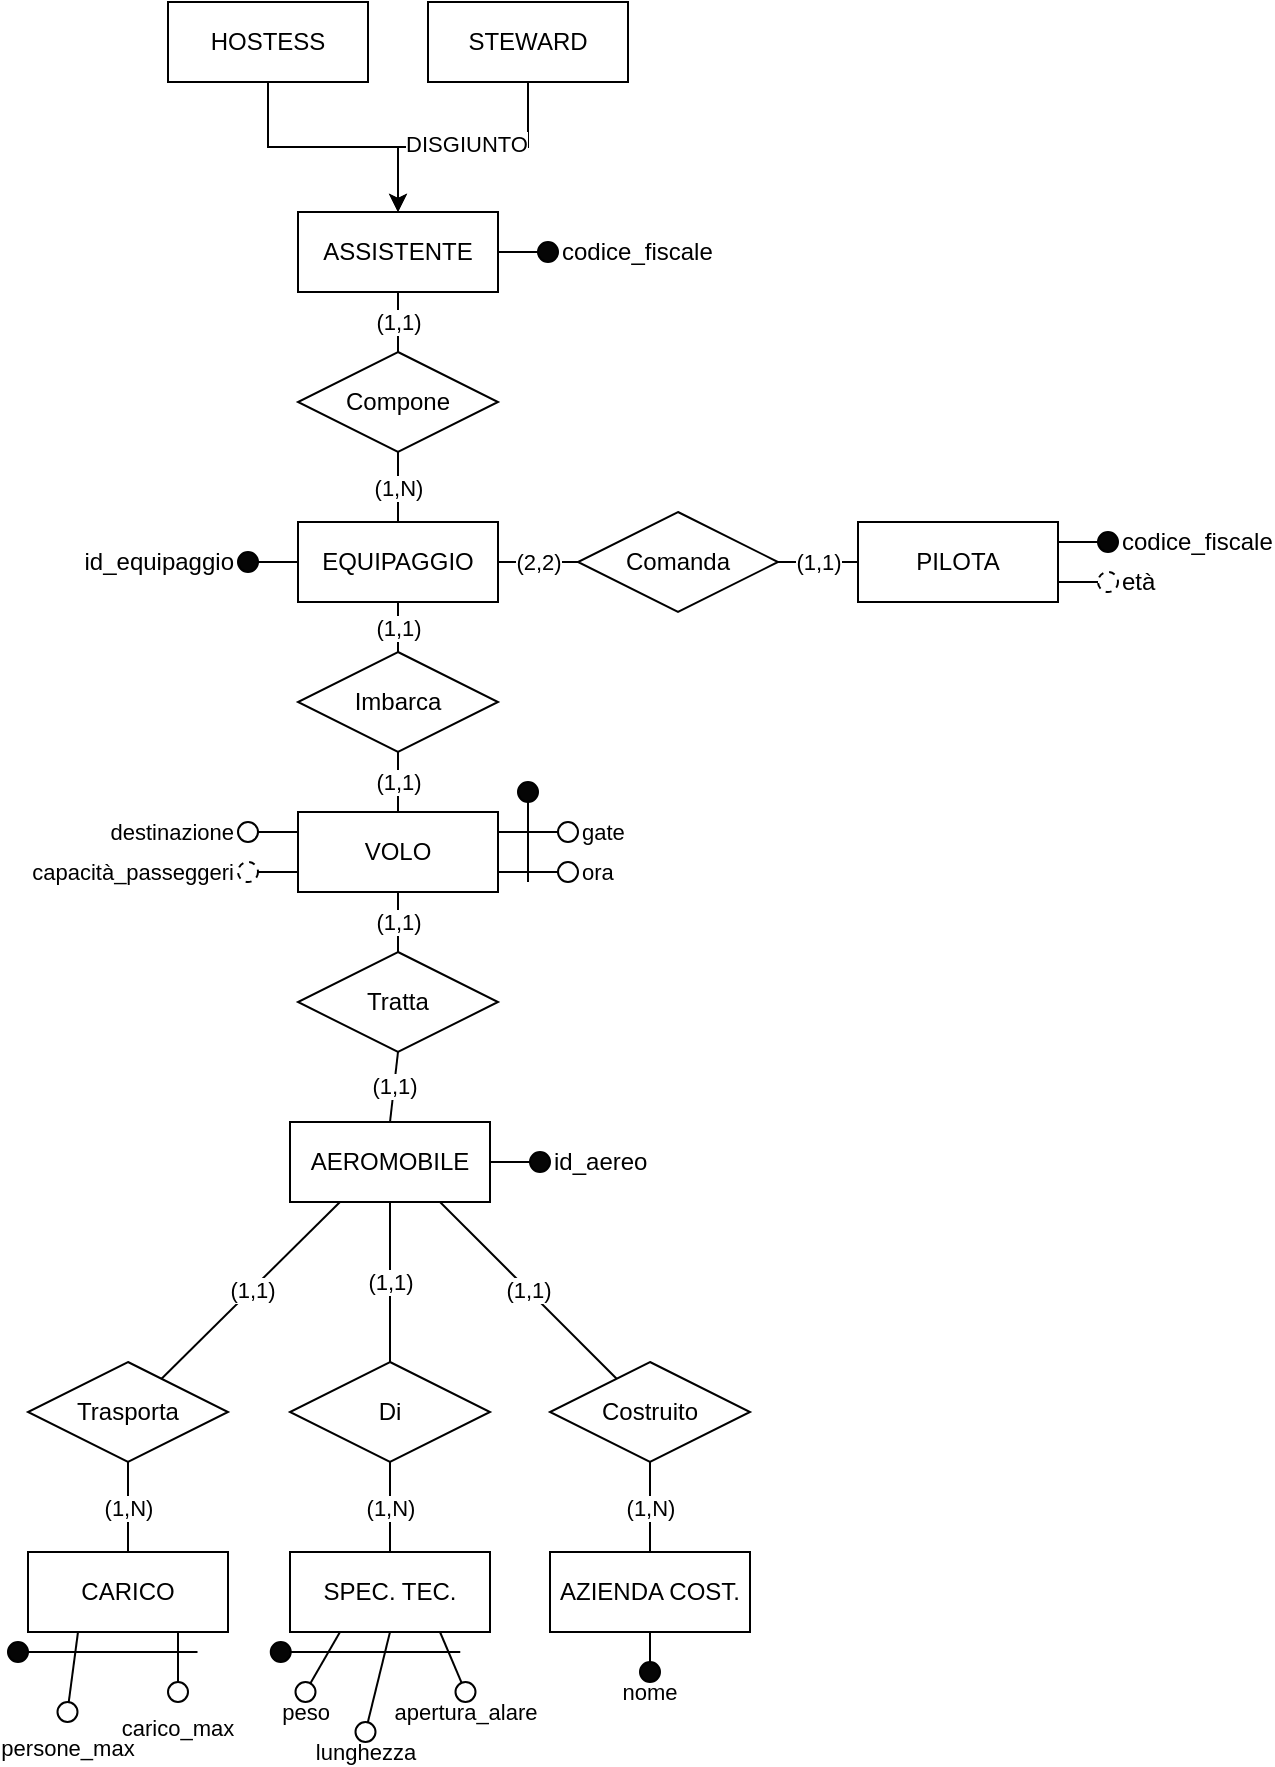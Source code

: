 <mxfile pages="6">
    <diagram id="2w70ketxQT6TgcxcG2Dm" name="SchemaER_V1">
        <mxGraphModel dx="2692" dy="1168" grid="1" gridSize="10" guides="1" tooltips="1" connect="1" arrows="1" fold="1" page="1" pageScale="1" pageWidth="827" pageHeight="1169" math="0" shadow="0">
            <root>
                <mxCell id="0"/>
                <mxCell id="1" parent="0"/>
                <mxCell id="6T-K_Rv2iOl44meaqVSM-1" value="AEROMOBILE" style="whiteSpace=wrap;html=1;align=center;" vertex="1" parent="1">
                    <mxGeometry x="-550" y="640" width="100" height="40" as="geometry"/>
                </mxCell>
                <mxCell id="6T-K_Rv2iOl44meaqVSM-2" value="Di" style="shape=rhombus;perimeter=rhombusPerimeter;whiteSpace=wrap;html=1;align=center;" vertex="1" parent="1">
                    <mxGeometry x="-550" y="760" width="100" height="50" as="geometry"/>
                </mxCell>
                <mxCell id="6T-K_Rv2iOl44meaqVSM-4" value="(1,1)" style="endArrow=none;html=1;rounded=0;exitX=0.5;exitY=1;exitDx=0;exitDy=0;entryX=0.5;entryY=0;entryDx=0;entryDy=0;" edge="1" parent="1" source="6T-K_Rv2iOl44meaqVSM-1" target="6T-K_Rv2iOl44meaqVSM-2">
                    <mxGeometry relative="1" as="geometry">
                        <mxPoint x="-630" y="710" as="sourcePoint"/>
                        <mxPoint x="-470" y="710" as="targetPoint"/>
                    </mxGeometry>
                </mxCell>
                <mxCell id="6T-K_Rv2iOl44meaqVSM-5" value="(1,N)" style="endArrow=none;html=1;rounded=0;entryX=0.5;entryY=1;entryDx=0;entryDy=0;exitX=0.5;exitY=0;exitDx=0;exitDy=0;" edge="1" parent="1" source="6T-K_Rv2iOl44meaqVSM-16" target="6T-K_Rv2iOl44meaqVSM-2">
                    <mxGeometry relative="1" as="geometry">
                        <mxPoint x="-500" y="840" as="sourcePoint"/>
                        <mxPoint x="-460" y="720" as="targetPoint"/>
                    </mxGeometry>
                </mxCell>
                <mxCell id="6T-K_Rv2iOl44meaqVSM-6" value="id_aereo" style="ellipse;whiteSpace=wrap;html=1;align=left;fontStyle=0;verticalAlign=middle;horizontal=1;labelPosition=right;verticalLabelPosition=middle;labelBackgroundColor=none;fillStyle=auto;fillColor=#050505;" vertex="1" parent="1">
                    <mxGeometry x="-430" y="655" width="10" height="10" as="geometry"/>
                </mxCell>
                <mxCell id="6T-K_Rv2iOl44meaqVSM-7" style="edgeStyle=orthogonalEdgeStyle;rounded=0;orthogonalLoop=1;jettySize=auto;html=1;entryX=0;entryY=0.5;entryDx=0;entryDy=0;endArrow=none;endFill=0;" edge="1" parent="1" source="6T-K_Rv2iOl44meaqVSM-1" target="6T-K_Rv2iOl44meaqVSM-6">
                    <mxGeometry relative="1" as="geometry"/>
                </mxCell>
                <mxCell id="6T-K_Rv2iOl44meaqVSM-9" value="(1,1)" style="rounded=0;orthogonalLoop=1;jettySize=auto;html=1;entryX=0.75;entryY=1;entryDx=0;entryDy=0;endArrow=none;endFill=0;" edge="1" parent="1" source="6T-K_Rv2iOl44meaqVSM-10" target="6T-K_Rv2iOl44meaqVSM-1">
                    <mxGeometry relative="1" as="geometry"/>
                </mxCell>
                <mxCell id="6T-K_Rv2iOl44meaqVSM-10" value="Costruito" style="shape=rhombus;perimeter=rhombusPerimeter;whiteSpace=wrap;html=1;align=center;" vertex="1" parent="1">
                    <mxGeometry x="-420" y="760" width="100" height="50" as="geometry"/>
                </mxCell>
                <mxCell id="6T-K_Rv2iOl44meaqVSM-11" value="(1,1)" style="rounded=0;orthogonalLoop=1;jettySize=auto;html=1;entryX=0.25;entryY=1;entryDx=0;entryDy=0;endArrow=none;endFill=0;" edge="1" parent="1" source="6T-K_Rv2iOl44meaqVSM-12" target="6T-K_Rv2iOl44meaqVSM-1">
                    <mxGeometry relative="1" as="geometry"/>
                </mxCell>
                <mxCell id="6T-K_Rv2iOl44meaqVSM-12" value="Trasporta" style="shape=rhombus;perimeter=rhombusPerimeter;whiteSpace=wrap;html=1;align=center;" vertex="1" parent="1">
                    <mxGeometry x="-681" y="760" width="100" height="50" as="geometry"/>
                </mxCell>
                <mxCell id="6T-K_Rv2iOl44meaqVSM-13" value="CARICO" style="whiteSpace=wrap;html=1;align=center;" vertex="1" parent="1">
                    <mxGeometry x="-681" y="855" width="100" height="40" as="geometry"/>
                </mxCell>
                <mxCell id="6T-K_Rv2iOl44meaqVSM-14" value="(1,N)" style="endArrow=none;html=1;rounded=0;entryX=0.5;entryY=1;entryDx=0;entryDy=0;exitX=0.5;exitY=0;exitDx=0;exitDy=0;" edge="1" parent="1" source="6T-K_Rv2iOl44meaqVSM-13" target="6T-K_Rv2iOl44meaqVSM-12">
                    <mxGeometry relative="1" as="geometry">
                        <mxPoint x="-619.99" y="840" as="sourcePoint"/>
                        <mxPoint x="-620.24" y="810" as="targetPoint"/>
                    </mxGeometry>
                </mxCell>
                <mxCell id="6T-K_Rv2iOl44meaqVSM-15" value="(1,N)" style="endArrow=none;html=1;rounded=0;entryX=0.5;entryY=1;entryDx=0;entryDy=0;exitX=0.5;exitY=0;exitDx=0;exitDy=0;" edge="1" parent="1" source="6T-K_Rv2iOl44meaqVSM-17" target="6T-K_Rv2iOl44meaqVSM-10">
                    <mxGeometry relative="1" as="geometry">
                        <mxPoint x="-369.87" y="840" as="sourcePoint"/>
                        <mxPoint x="-370.12" y="810" as="targetPoint"/>
                    </mxGeometry>
                </mxCell>
                <mxCell id="6T-K_Rv2iOl44meaqVSM-16" value="SPEC. TEC." style="whiteSpace=wrap;html=1;align=center;" vertex="1" parent="1">
                    <mxGeometry x="-550" y="855" width="100" height="40" as="geometry"/>
                </mxCell>
                <mxCell id="6T-K_Rv2iOl44meaqVSM-17" value="AZIENDA COST." style="whiteSpace=wrap;html=1;align=center;" vertex="1" parent="1">
                    <mxGeometry x="-420" y="855" width="100" height="40" as="geometry"/>
                </mxCell>
                <mxCell id="6T-K_Rv2iOl44meaqVSM-18" style="rounded=0;orthogonalLoop=1;jettySize=auto;html=1;entryX=0.75;entryY=1;entryDx=0;entryDy=0;endArrow=none;endFill=0;" edge="1" parent="1" source="6T-K_Rv2iOl44meaqVSM-19" target="6T-K_Rv2iOl44meaqVSM-13">
                    <mxGeometry relative="1" as="geometry"/>
                </mxCell>
                <mxCell id="6T-K_Rv2iOl44meaqVSM-19" value="carico_max" style="ellipse;whiteSpace=wrap;html=1;align=center;fontFamily=Helvetica;fontSize=11;fontColor=default;labelPosition=center;verticalLabelPosition=bottom;verticalAlign=top;" vertex="1" parent="1">
                    <mxGeometry x="-611" y="920" width="10" height="10" as="geometry"/>
                </mxCell>
                <mxCell id="6T-K_Rv2iOl44meaqVSM-20" style="rounded=0;orthogonalLoop=1;jettySize=auto;html=1;entryX=0.25;entryY=1;entryDx=0;entryDy=0;endArrow=none;endFill=0;" edge="1" parent="1" source="6T-K_Rv2iOl44meaqVSM-21" target="6T-K_Rv2iOl44meaqVSM-13">
                    <mxGeometry relative="1" as="geometry"/>
                </mxCell>
                <mxCell id="6T-K_Rv2iOl44meaqVSM-21" value="persone_max" style="ellipse;whiteSpace=wrap;html=1;align=center;fontFamily=Helvetica;fontSize=11;fontColor=default;labelPosition=center;verticalLabelPosition=bottom;verticalAlign=top;" vertex="1" parent="1">
                    <mxGeometry x="-666.25" y="930" width="10" height="10" as="geometry"/>
                </mxCell>
                <mxCell id="6T-K_Rv2iOl44meaqVSM-22" style="shape=connector;rounded=0;orthogonalLoop=1;jettySize=auto;html=1;entryX=0.25;entryY=1;entryDx=0;entryDy=0;labelBackgroundColor=default;strokeColor=default;align=center;verticalAlign=middle;fontFamily=Helvetica;fontSize=11;fontColor=default;endArrow=none;endFill=0;" edge="1" parent="1" source="6T-K_Rv2iOl44meaqVSM-23" target="6T-K_Rv2iOl44meaqVSM-16">
                    <mxGeometry relative="1" as="geometry">
                        <mxPoint x="-537.5" y="940" as="targetPoint"/>
                    </mxGeometry>
                </mxCell>
                <mxCell id="6T-K_Rv2iOl44meaqVSM-23" value="peso" style="ellipse;whiteSpace=wrap;html=1;align=center;fontFamily=Helvetica;fontSize=11;fontColor=default;labelPosition=center;verticalLabelPosition=bottom;verticalAlign=middle;" vertex="1" parent="1">
                    <mxGeometry x="-547.25" y="920" width="10" height="10" as="geometry"/>
                </mxCell>
                <mxCell id="6T-K_Rv2iOl44meaqVSM-24" style="shape=connector;rounded=0;orthogonalLoop=1;jettySize=auto;html=1;entryX=0.5;entryY=1;entryDx=0;entryDy=0;labelBackgroundColor=default;strokeColor=default;align=center;verticalAlign=middle;fontFamily=Helvetica;fontSize=11;fontColor=default;endArrow=none;endFill=0;" edge="1" parent="1" source="6T-K_Rv2iOl44meaqVSM-25" target="6T-K_Rv2iOl44meaqVSM-16">
                    <mxGeometry relative="1" as="geometry">
                        <mxPoint x="-502.5" y="946" as="targetPoint"/>
                    </mxGeometry>
                </mxCell>
                <mxCell id="6T-K_Rv2iOl44meaqVSM-25" value="lunghezza" style="ellipse;whiteSpace=wrap;html=1;align=center;fontFamily=Helvetica;fontSize=11;fontColor=default;labelPosition=center;verticalLabelPosition=bottom;verticalAlign=middle;" vertex="1" parent="1">
                    <mxGeometry x="-517.25" y="940" width="10" height="10" as="geometry"/>
                </mxCell>
                <mxCell id="6T-K_Rv2iOl44meaqVSM-26" style="shape=connector;rounded=0;orthogonalLoop=1;jettySize=auto;html=1;entryX=0.75;entryY=1;entryDx=0;entryDy=0;labelBackgroundColor=default;strokeColor=default;align=center;verticalAlign=middle;fontFamily=Helvetica;fontSize=11;fontColor=default;endArrow=none;endFill=0;" edge="1" parent="1" source="6T-K_Rv2iOl44meaqVSM-27" target="6T-K_Rv2iOl44meaqVSM-16">
                    <mxGeometry relative="1" as="geometry">
                        <mxPoint x="-466.5" y="940" as="targetPoint"/>
                    </mxGeometry>
                </mxCell>
                <mxCell id="6T-K_Rv2iOl44meaqVSM-27" value="apertura_alare" style="ellipse;whiteSpace=wrap;html=1;align=center;fontFamily=Helvetica;fontSize=11;fontColor=default;labelPosition=center;verticalLabelPosition=bottom;verticalAlign=middle;" vertex="1" parent="1">
                    <mxGeometry x="-467.25" y="920" width="10" height="10" as="geometry"/>
                </mxCell>
                <mxCell id="6T-K_Rv2iOl44meaqVSM-28" style="shape=connector;rounded=0;orthogonalLoop=1;jettySize=auto;html=1;entryX=0.5;entryY=1;entryDx=0;entryDy=0;labelBackgroundColor=default;strokeColor=default;align=center;verticalAlign=middle;fontFamily=Helvetica;fontSize=11;fontColor=default;endArrow=none;endFill=0;" edge="1" parent="1" source="6T-K_Rv2iOl44meaqVSM-29" target="6T-K_Rv2iOl44meaqVSM-17">
                    <mxGeometry relative="1" as="geometry">
                        <mxPoint x="-363.37" y="914" as="targetPoint"/>
                    </mxGeometry>
                </mxCell>
                <mxCell id="6T-K_Rv2iOl44meaqVSM-29" value="nome" style="ellipse;whiteSpace=wrap;html=1;align=center;fontFamily=Helvetica;fontSize=11;fontColor=default;labelPosition=center;verticalLabelPosition=bottom;verticalAlign=middle;fillColor=#050505;" vertex="1" parent="1">
                    <mxGeometry x="-375" y="910" width="10" height="10" as="geometry"/>
                </mxCell>
                <mxCell id="6T-K_Rv2iOl44meaqVSM-30" style="edgeStyle=orthogonalEdgeStyle;rounded=0;orthogonalLoop=1;jettySize=auto;html=1;startArrow=none;startFill=0;endArrow=none;endFill=0;" edge="1" parent="1" source="6T-K_Rv2iOl44meaqVSM-31">
                    <mxGeometry relative="1" as="geometry">
                        <mxPoint x="-596.25" y="905" as="targetPoint"/>
                    </mxGeometry>
                </mxCell>
                <mxCell id="6T-K_Rv2iOl44meaqVSM-31" value="" style="ellipse;whiteSpace=wrap;html=1;align=center;fontFamily=Helvetica;fontSize=11;fontColor=default;labelPosition=center;verticalLabelPosition=bottom;verticalAlign=middle;fillColor=#050505;" vertex="1" parent="1">
                    <mxGeometry x="-691" y="900" width="10" height="10" as="geometry"/>
                </mxCell>
                <mxCell id="6T-K_Rv2iOl44meaqVSM-32" style="edgeStyle=orthogonalEdgeStyle;rounded=0;orthogonalLoop=1;jettySize=auto;html=1;startArrow=none;startFill=0;endArrow=none;endFill=0;" edge="1" parent="1" source="6T-K_Rv2iOl44meaqVSM-33">
                    <mxGeometry relative="1" as="geometry">
                        <mxPoint x="-464.87" y="905" as="targetPoint"/>
                    </mxGeometry>
                </mxCell>
                <mxCell id="6T-K_Rv2iOl44meaqVSM-33" value="" style="ellipse;whiteSpace=wrap;html=1;align=center;fontFamily=Helvetica;fontSize=11;fontColor=default;labelPosition=center;verticalLabelPosition=bottom;verticalAlign=middle;fillColor=#050505;" vertex="1" parent="1">
                    <mxGeometry x="-559.62" y="900" width="10" height="10" as="geometry"/>
                </mxCell>
                <mxCell id="EbwfNPkTryeAlgiO7ufV-1" style="edgeStyle=orthogonalEdgeStyle;rounded=0;orthogonalLoop=1;jettySize=auto;html=1;entryX=0.5;entryY=0;entryDx=0;entryDy=0;" edge="1" parent="1" source="EbwfNPkTryeAlgiO7ufV-2" target="EbwfNPkTryeAlgiO7ufV-7">
                    <mxGeometry relative="1" as="geometry">
                        <mxPoint x="-561" y="80.0" as="targetPoint"/>
                    </mxGeometry>
                </mxCell>
                <mxCell id="EbwfNPkTryeAlgiO7ufV-2" value="HOSTESS" style="whiteSpace=wrap;html=1;align=center;" vertex="1" parent="1">
                    <mxGeometry x="-611" y="80" width="100" height="40" as="geometry"/>
                </mxCell>
                <mxCell id="EbwfNPkTryeAlgiO7ufV-3" style="edgeStyle=orthogonalEdgeStyle;rounded=0;orthogonalLoop=1;jettySize=auto;html=1;entryX=0.5;entryY=0;entryDx=0;entryDy=0;" edge="1" parent="1" source="EbwfNPkTryeAlgiO7ufV-5" target="EbwfNPkTryeAlgiO7ufV-7">
                    <mxGeometry relative="1" as="geometry">
                        <mxPoint x="-426" y="80.0" as="targetPoint"/>
                    </mxGeometry>
                </mxCell>
                <mxCell id="EbwfNPkTryeAlgiO7ufV-4" value="DISGIUNTO" style="edgeLabel;html=1;align=center;verticalAlign=middle;resizable=0;points=[];fontSize=11;fontFamily=Helvetica;fontColor=default;" connectable="0" vertex="1" parent="EbwfNPkTryeAlgiO7ufV-3">
                    <mxGeometry x="0.081" y="-2" relative="1" as="geometry">
                        <mxPoint x="7" as="offset"/>
                    </mxGeometry>
                </mxCell>
                <mxCell id="EbwfNPkTryeAlgiO7ufV-5" value="STEWARD" style="whiteSpace=wrap;html=1;align=center;" vertex="1" parent="1">
                    <mxGeometry x="-481" y="80" width="100" height="40" as="geometry"/>
                </mxCell>
                <mxCell id="EbwfNPkTryeAlgiO7ufV-6" style="edgeStyle=orthogonalEdgeStyle;rounded=0;orthogonalLoop=1;jettySize=auto;html=1;exitX=1;exitY=0.5;exitDx=0;exitDy=0;entryX=0;entryY=0.5;entryDx=0;entryDy=0;endArrow=none;endFill=0;" edge="1" parent="1" source="EbwfNPkTryeAlgiO7ufV-7" target="EbwfNPkTryeAlgiO7ufV-29">
                    <mxGeometry relative="1" as="geometry"/>
                </mxCell>
                <mxCell id="EbwfNPkTryeAlgiO7ufV-7" value="ASSISTENTE" style="whiteSpace=wrap;html=1;align=center;" vertex="1" parent="1">
                    <mxGeometry x="-546" y="185" width="100" height="40" as="geometry"/>
                </mxCell>
                <mxCell id="EbwfNPkTryeAlgiO7ufV-8" style="edgeStyle=orthogonalEdgeStyle;rounded=0;orthogonalLoop=1;jettySize=auto;html=1;entryX=1;entryY=0.5;entryDx=0;entryDy=0;endArrow=none;endFill=0;" edge="1" parent="1" source="EbwfNPkTryeAlgiO7ufV-9" target="EbwfNPkTryeAlgiO7ufV-30">
                    <mxGeometry relative="1" as="geometry"/>
                </mxCell>
                <mxCell id="EbwfNPkTryeAlgiO7ufV-9" value="EQUIPAGGIO" style="whiteSpace=wrap;html=1;align=center;" vertex="1" parent="1">
                    <mxGeometry x="-546" y="340" width="100" height="40" as="geometry"/>
                </mxCell>
                <mxCell id="EbwfNPkTryeAlgiO7ufV-10" value="PILOTA" style="whiteSpace=wrap;html=1;align=center;" vertex="1" parent="1">
                    <mxGeometry x="-266" y="340" width="100" height="40" as="geometry"/>
                </mxCell>
                <mxCell id="EbwfNPkTryeAlgiO7ufV-13" value="VOLO" style="whiteSpace=wrap;html=1;align=center;" vertex="1" parent="1">
                    <mxGeometry x="-546" y="485" width="100" height="40" as="geometry"/>
                </mxCell>
                <mxCell id="EbwfNPkTryeAlgiO7ufV-14" value="Compone" style="shape=rhombus;perimeter=rhombusPerimeter;whiteSpace=wrap;html=1;align=center;" vertex="1" parent="1">
                    <mxGeometry x="-546" y="255" width="100" height="50" as="geometry"/>
                </mxCell>
                <mxCell id="EbwfNPkTryeAlgiO7ufV-15" value="Comanda" style="shape=rhombus;perimeter=rhombusPerimeter;whiteSpace=wrap;html=1;align=center;" vertex="1" parent="1">
                    <mxGeometry x="-406" y="335" width="100" height="50" as="geometry"/>
                </mxCell>
                <mxCell id="EbwfNPkTryeAlgiO7ufV-16" value="Imbarca" style="shape=rhombus;perimeter=rhombusPerimeter;whiteSpace=wrap;html=1;align=center;" vertex="1" parent="1">
                    <mxGeometry x="-546" y="405" width="100" height="50" as="geometry"/>
                </mxCell>
                <mxCell id="EbwfNPkTryeAlgiO7ufV-17" value="Tratta" style="shape=rhombus;perimeter=rhombusPerimeter;whiteSpace=wrap;html=1;align=center;" vertex="1" parent="1">
                    <mxGeometry x="-546" y="555" width="100" height="50" as="geometry"/>
                </mxCell>
                <mxCell id="EbwfNPkTryeAlgiO7ufV-19" value="(1,1)" style="endArrow=none;html=1;rounded=0;exitX=0.5;exitY=1;exitDx=0;exitDy=0;entryX=0.5;entryY=0;entryDx=0;entryDy=0;" edge="1" parent="1" source="EbwfNPkTryeAlgiO7ufV-13" target="EbwfNPkTryeAlgiO7ufV-17">
                    <mxGeometry relative="1" as="geometry">
                        <mxPoint x="-586" y="555" as="sourcePoint"/>
                        <mxPoint x="-426" y="555" as="targetPoint"/>
                    </mxGeometry>
                </mxCell>
                <mxCell id="EbwfNPkTryeAlgiO7ufV-20" value="(1,1)" style="endArrow=none;html=1;rounded=0;exitX=0.5;exitY=1;exitDx=0;exitDy=0;entryX=0.5;entryY=0;entryDx=0;entryDy=0;" edge="1" parent="1" source="EbwfNPkTryeAlgiO7ufV-17" target="6T-K_Rv2iOl44meaqVSM-1">
                    <mxGeometry relative="1" as="geometry">
                        <mxPoint x="-586" y="575" as="sourcePoint"/>
                        <mxPoint x="-496" y="635" as="targetPoint"/>
                    </mxGeometry>
                </mxCell>
                <mxCell id="EbwfNPkTryeAlgiO7ufV-23" value="(1,1)" style="endArrow=none;html=1;rounded=0;entryX=0.5;entryY=0;entryDx=0;entryDy=0;exitX=0.5;exitY=1;exitDx=0;exitDy=0;" edge="1" parent="1" source="EbwfNPkTryeAlgiO7ufV-16" target="EbwfNPkTryeAlgiO7ufV-13">
                    <mxGeometry relative="1" as="geometry">
                        <mxPoint x="-496" y="455" as="sourcePoint"/>
                        <mxPoint x="-336" y="455" as="targetPoint"/>
                    </mxGeometry>
                </mxCell>
                <mxCell id="EbwfNPkTryeAlgiO7ufV-24" value="(1,1)" style="endArrow=none;html=1;rounded=0;entryX=0.5;entryY=0;entryDx=0;entryDy=0;exitX=0.5;exitY=1;exitDx=0;exitDy=0;" edge="1" parent="1" source="EbwfNPkTryeAlgiO7ufV-9" target="EbwfNPkTryeAlgiO7ufV-16">
                    <mxGeometry relative="1" as="geometry">
                        <mxPoint x="-486" y="465" as="sourcePoint"/>
                        <mxPoint x="-486" y="495" as="targetPoint"/>
                    </mxGeometry>
                </mxCell>
                <mxCell id="EbwfNPkTryeAlgiO7ufV-25" value="&lt;span style=&quot;color: rgb(0, 0, 0); font-family: Helvetica; font-size: 11px; font-style: normal; font-variant-ligatures: normal; font-variant-caps: normal; font-weight: 400; letter-spacing: normal; orphans: 2; text-align: center; text-indent: 0px; text-transform: none; widows: 2; word-spacing: 0px; -webkit-text-stroke-width: 0px; background-color: rgb(255, 255, 255); text-decoration-thickness: initial; text-decoration-style: initial; text-decoration-color: initial; float: none; display: inline !important;&quot;&gt;(2,2)&lt;/span&gt;" style="endArrow=none;html=1;rounded=0;entryX=0;entryY=0.5;entryDx=0;entryDy=0;exitX=1;exitY=0.5;exitDx=0;exitDy=0;" edge="1" parent="1" source="EbwfNPkTryeAlgiO7ufV-9" target="EbwfNPkTryeAlgiO7ufV-15">
                    <mxGeometry relative="1" as="geometry">
                        <mxPoint x="-486" y="390" as="sourcePoint"/>
                        <mxPoint x="-486" y="410" as="targetPoint"/>
                    </mxGeometry>
                </mxCell>
                <mxCell id="EbwfNPkTryeAlgiO7ufV-26" value="&lt;span style=&quot;color: rgb(0, 0, 0); font-family: Helvetica; font-size: 11px; font-style: normal; font-variant-ligatures: normal; font-variant-caps: normal; font-weight: 400; letter-spacing: normal; orphans: 2; text-align: center; text-indent: 0px; text-transform: none; widows: 2; word-spacing: 0px; -webkit-text-stroke-width: 0px; background-color: rgb(255, 255, 255); text-decoration-thickness: initial; text-decoration-style: initial; text-decoration-color: initial; float: none; display: inline !important;&quot;&gt;(1,1)&lt;/span&gt;" style="endArrow=none;html=1;rounded=0;entryX=1;entryY=0.5;entryDx=0;entryDy=0;exitX=0;exitY=0.5;exitDx=0;exitDy=0;" edge="1" parent="1" source="EbwfNPkTryeAlgiO7ufV-10" target="EbwfNPkTryeAlgiO7ufV-15">
                    <mxGeometry relative="1" as="geometry">
                        <mxPoint x="-436" y="370" as="sourcePoint"/>
                        <mxPoint x="-386" y="365" as="targetPoint"/>
                    </mxGeometry>
                </mxCell>
                <mxCell id="EbwfNPkTryeAlgiO7ufV-27" value="&lt;span style=&quot;color: rgb(0, 0, 0); font-family: Helvetica; font-size: 11px; font-style: normal; font-variant-ligatures: normal; font-variant-caps: normal; font-weight: 400; letter-spacing: normal; orphans: 2; text-align: center; text-indent: 0px; text-transform: none; widows: 2; word-spacing: 0px; -webkit-text-stroke-width: 0px; background-color: rgb(255, 255, 255); text-decoration-thickness: initial; text-decoration-style: initial; text-decoration-color: initial; float: none; display: inline !important;&quot;&gt;(1,N)&lt;/span&gt;" style="endArrow=none;html=1;rounded=0;entryX=0.5;entryY=0;entryDx=0;entryDy=0;exitX=0.5;exitY=1;exitDx=0;exitDy=0;" edge="1" parent="1" source="EbwfNPkTryeAlgiO7ufV-14" target="EbwfNPkTryeAlgiO7ufV-9">
                    <mxGeometry relative="1" as="geometry">
                        <mxPoint x="-486" y="395" as="sourcePoint"/>
                        <mxPoint x="-486" y="415" as="targetPoint"/>
                    </mxGeometry>
                </mxCell>
                <mxCell id="EbwfNPkTryeAlgiO7ufV-28" value="(1,1)" style="endArrow=none;html=1;rounded=0;entryX=0.5;entryY=0;entryDx=0;entryDy=0;exitX=0.5;exitY=1;exitDx=0;exitDy=0;" edge="1" parent="1" source="EbwfNPkTryeAlgiO7ufV-7" target="EbwfNPkTryeAlgiO7ufV-14">
                    <mxGeometry relative="1" as="geometry">
                        <mxPoint x="-496.2" y="215" as="sourcePoint"/>
                        <mxPoint x="-496.2" y="235" as="targetPoint"/>
                    </mxGeometry>
                </mxCell>
                <mxCell id="EbwfNPkTryeAlgiO7ufV-29" value="codice_fiscale" style="ellipse;whiteSpace=wrap;html=1;align=left;fontStyle=0;verticalAlign=middle;horizontal=1;labelPosition=right;verticalLabelPosition=middle;labelBackgroundColor=none;fillStyle=auto;fillColor=#050505;" vertex="1" parent="1">
                    <mxGeometry x="-426" y="200" width="10" height="10" as="geometry"/>
                </mxCell>
                <mxCell id="EbwfNPkTryeAlgiO7ufV-30" value="id_equipaggio" style="ellipse;whiteSpace=wrap;html=1;align=right;fontStyle=0;verticalAlign=middle;horizontal=1;labelPosition=left;verticalLabelPosition=middle;labelBackgroundColor=none;fillStyle=auto;fillColor=#050505;" vertex="1" parent="1">
                    <mxGeometry x="-576" y="355" width="10" height="10" as="geometry"/>
                </mxCell>
                <mxCell id="EbwfNPkTryeAlgiO7ufV-31" value="codice_fiscale" style="ellipse;whiteSpace=wrap;html=1;align=left;fontStyle=0;verticalAlign=middle;horizontal=1;labelPosition=right;verticalLabelPosition=middle;labelBackgroundColor=none;fillStyle=auto;fillColor=#050505;" vertex="1" parent="1">
                    <mxGeometry x="-146" y="345" width="10" height="10" as="geometry"/>
                </mxCell>
                <mxCell id="EbwfNPkTryeAlgiO7ufV-34" style="edgeStyle=orthogonalEdgeStyle;shape=connector;rounded=0;orthogonalLoop=1;jettySize=auto;html=1;entryX=0;entryY=0.25;entryDx=0;entryDy=0;labelBackgroundColor=default;strokeColor=default;align=center;verticalAlign=middle;fontFamily=Helvetica;fontSize=11;fontColor=default;endArrow=none;endFill=0;" edge="1" parent="1" source="EbwfNPkTryeAlgiO7ufV-35" target="EbwfNPkTryeAlgiO7ufV-13">
                    <mxGeometry relative="1" as="geometry"/>
                </mxCell>
                <mxCell id="EbwfNPkTryeAlgiO7ufV-35" value="destinazione" style="ellipse;whiteSpace=wrap;html=1;align=right;fontFamily=Helvetica;fontSize=11;fontColor=default;labelPosition=left;verticalLabelPosition=middle;verticalAlign=middle;" vertex="1" parent="1">
                    <mxGeometry x="-576" y="490" width="10" height="10" as="geometry"/>
                </mxCell>
                <mxCell id="EbwfNPkTryeAlgiO7ufV-36" style="edgeStyle=orthogonalEdgeStyle;shape=connector;rounded=0;orthogonalLoop=1;jettySize=auto;html=1;entryX=1;entryY=0.25;entryDx=0;entryDy=0;labelBackgroundColor=default;strokeColor=default;align=center;verticalAlign=middle;fontFamily=Helvetica;fontSize=11;fontColor=default;endArrow=none;endFill=0;" edge="1" parent="1" source="EbwfNPkTryeAlgiO7ufV-37" target="EbwfNPkTryeAlgiO7ufV-13">
                    <mxGeometry relative="1" as="geometry"/>
                </mxCell>
                <mxCell id="EbwfNPkTryeAlgiO7ufV-37" value="gate" style="ellipse;whiteSpace=wrap;html=1;align=left;fontFamily=Helvetica;fontSize=11;fontColor=default;labelPosition=right;verticalLabelPosition=middle;verticalAlign=middle;" vertex="1" parent="1">
                    <mxGeometry x="-416" y="490" width="10" height="10" as="geometry"/>
                </mxCell>
                <mxCell id="EbwfNPkTryeAlgiO7ufV-38" style="edgeStyle=orthogonalEdgeStyle;shape=connector;rounded=0;orthogonalLoop=1;jettySize=auto;html=1;entryX=1;entryY=0.75;entryDx=0;entryDy=0;labelBackgroundColor=default;strokeColor=default;align=center;verticalAlign=middle;fontFamily=Helvetica;fontSize=11;fontColor=default;endArrow=none;endFill=0;" edge="1" parent="1" source="EbwfNPkTryeAlgiO7ufV-39" target="EbwfNPkTryeAlgiO7ufV-13">
                    <mxGeometry relative="1" as="geometry">
                        <Array as="points">
                            <mxPoint x="-426" y="515"/>
                            <mxPoint x="-426" y="515"/>
                        </Array>
                    </mxGeometry>
                </mxCell>
                <mxCell id="EbwfNPkTryeAlgiO7ufV-39" value="ora" style="ellipse;whiteSpace=wrap;html=1;align=left;fontFamily=Helvetica;fontSize=11;fontColor=default;labelPosition=right;verticalLabelPosition=middle;verticalAlign=middle;" vertex="1" parent="1">
                    <mxGeometry x="-416" y="510" width="10" height="10" as="geometry"/>
                </mxCell>
                <mxCell id="EbwfNPkTryeAlgiO7ufV-40" style="edgeStyle=orthogonalEdgeStyle;shape=connector;rounded=0;orthogonalLoop=1;jettySize=auto;html=1;entryX=0;entryY=0.75;entryDx=0;entryDy=0;labelBackgroundColor=default;strokeColor=default;align=center;verticalAlign=middle;fontFamily=Helvetica;fontSize=11;fontColor=default;endArrow=none;endFill=0;" edge="1" parent="1" source="EbwfNPkTryeAlgiO7ufV-41" target="EbwfNPkTryeAlgiO7ufV-13">
                    <mxGeometry relative="1" as="geometry"/>
                </mxCell>
                <mxCell id="EbwfNPkTryeAlgiO7ufV-41" value="capacità_passeggeri" style="ellipse;whiteSpace=wrap;html=1;align=right;dashed=1;fontFamily=Helvetica;fontSize=11;fontColor=default;labelPosition=left;verticalLabelPosition=middle;verticalAlign=middle;" vertex="1" parent="1">
                    <mxGeometry x="-576" y="510" width="10" height="10" as="geometry"/>
                </mxCell>
                <mxCell id="EbwfNPkTryeAlgiO7ufV-58" style="edgeStyle=orthogonalEdgeStyle;shape=connector;rounded=0;orthogonalLoop=1;jettySize=auto;html=1;labelBackgroundColor=default;strokeColor=default;align=center;verticalAlign=middle;fontFamily=Helvetica;fontSize=11;fontColor=default;endArrow=none;endFill=0;" edge="1" parent="1" source="EbwfNPkTryeAlgiO7ufV-59">
                    <mxGeometry relative="1" as="geometry">
                        <mxPoint x="-431" y="520" as="targetPoint"/>
                    </mxGeometry>
                </mxCell>
                <mxCell id="EbwfNPkTryeAlgiO7ufV-59" value="" style="ellipse;whiteSpace=wrap;html=1;align=center;fontFamily=Helvetica;fontSize=11;fontColor=default;fillColor=#050505;" vertex="1" parent="1">
                    <mxGeometry x="-436" y="470" width="10" height="10" as="geometry"/>
                </mxCell>
                <mxCell id="EbwfNPkTryeAlgiO7ufV-62" value="età" style="ellipse;whiteSpace=wrap;html=1;align=left;fontStyle=0;verticalAlign=middle;horizontal=1;labelPosition=right;verticalLabelPosition=middle;labelBackgroundColor=none;fillStyle=auto;fillColor=#FFFFFF;dashed=1;" vertex="1" parent="1">
                    <mxGeometry x="-146" y="365" width="10" height="10" as="geometry"/>
                </mxCell>
                <mxCell id="EbwfNPkTryeAlgiO7ufV-63" style="edgeStyle=orthogonalEdgeStyle;rounded=0;orthogonalLoop=1;jettySize=auto;html=1;exitX=1;exitY=0.25;exitDx=0;exitDy=0;entryX=0;entryY=0.5;entryDx=0;entryDy=0;endArrow=none;endFill=0;" edge="1" parent="1" source="EbwfNPkTryeAlgiO7ufV-10" target="EbwfNPkTryeAlgiO7ufV-31">
                    <mxGeometry relative="1" as="geometry"/>
                </mxCell>
                <mxCell id="EbwfNPkTryeAlgiO7ufV-64" style="edgeStyle=orthogonalEdgeStyle;rounded=0;orthogonalLoop=1;jettySize=auto;html=1;exitX=1;exitY=0.75;exitDx=0;exitDy=0;entryX=0;entryY=0.5;entryDx=0;entryDy=0;endArrow=none;endFill=0;" edge="1" parent="1" source="EbwfNPkTryeAlgiO7ufV-10" target="EbwfNPkTryeAlgiO7ufV-62">
                    <mxGeometry relative="1" as="geometry"/>
                </mxCell>
            </root>
        </mxGraphModel>
    </diagram>
    <diagram name="SchemaER_finale" id="0pPkHctfTOwJFwFsuPPr">
        <mxGraphModel dx="1658" dy="1038" grid="1" gridSize="10" guides="1" tooltips="1" connect="1" arrows="1" fold="1" page="1" pageScale="1" pageWidth="827" pageHeight="1169" math="0" shadow="0">
            <root>
                <mxCell id="0"/>
                <mxCell id="1" parent="0"/>
                <mxCell id="M8RDkimP0LEyit1O-IbQ-5" style="edgeStyle=orthogonalEdgeStyle;rounded=0;orthogonalLoop=1;jettySize=auto;html=1;entryX=0.5;entryY=0;entryDx=0;entryDy=0;" parent="1" source="YR3IGx6ncRQYAdFYOEWZ-1" target="YR3IGx6ncRQYAdFYOEWZ-3" edge="1">
                    <mxGeometry relative="1" as="geometry">
                        <mxPoint x="275" y="150.0" as="targetPoint"/>
                    </mxGeometry>
                </mxCell>
                <mxCell id="YR3IGx6ncRQYAdFYOEWZ-1" value="HOSTESS" style="whiteSpace=wrap;html=1;align=center;" parent="1" vertex="1">
                    <mxGeometry x="225" y="150" width="100" height="40" as="geometry"/>
                </mxCell>
                <mxCell id="M8RDkimP0LEyit1O-IbQ-6" style="edgeStyle=orthogonalEdgeStyle;rounded=0;orthogonalLoop=1;jettySize=auto;html=1;entryX=0.5;entryY=0;entryDx=0;entryDy=0;" parent="1" source="YR3IGx6ncRQYAdFYOEWZ-2" target="YR3IGx6ncRQYAdFYOEWZ-3" edge="1">
                    <mxGeometry relative="1" as="geometry">
                        <mxPoint x="410" y="150.0" as="targetPoint"/>
                    </mxGeometry>
                </mxCell>
                <mxCell id="X-rQMbt0zAnEZ4ICbaCi-1" value="DISGIUNTO" style="edgeLabel;html=1;align=center;verticalAlign=middle;resizable=0;points=[];fontSize=11;fontFamily=Helvetica;fontColor=default;" parent="M8RDkimP0LEyit1O-IbQ-6" connectable="0" vertex="1">
                    <mxGeometry x="0.081" y="-2" relative="1" as="geometry">
                        <mxPoint x="7" as="offset"/>
                    </mxGeometry>
                </mxCell>
                <mxCell id="YR3IGx6ncRQYAdFYOEWZ-2" value="STEWARD" style="whiteSpace=wrap;html=1;align=center;" parent="1" vertex="1">
                    <mxGeometry x="355" y="150" width="100" height="40" as="geometry"/>
                </mxCell>
                <mxCell id="YR3IGx6ncRQYAdFYOEWZ-34" style="edgeStyle=orthogonalEdgeStyle;rounded=0;orthogonalLoop=1;jettySize=auto;html=1;exitX=1;exitY=0.5;exitDx=0;exitDy=0;entryX=0;entryY=0.5;entryDx=0;entryDy=0;endArrow=none;endFill=0;" parent="1" source="YR3IGx6ncRQYAdFYOEWZ-3" target="YR3IGx6ncRQYAdFYOEWZ-33" edge="1">
                    <mxGeometry relative="1" as="geometry"/>
                </mxCell>
                <mxCell id="YR3IGx6ncRQYAdFYOEWZ-3" value="ASSISTENTE" style="whiteSpace=wrap;html=1;align=center;" parent="1" vertex="1">
                    <mxGeometry x="290" y="255" width="100" height="40" as="geometry"/>
                </mxCell>
                <mxCell id="YR3IGx6ncRQYAdFYOEWZ-40" style="edgeStyle=orthogonalEdgeStyle;rounded=0;orthogonalLoop=1;jettySize=auto;html=1;entryX=1;entryY=0.5;entryDx=0;entryDy=0;endArrow=none;endFill=0;" parent="1" source="YR3IGx6ncRQYAdFYOEWZ-4" target="YR3IGx6ncRQYAdFYOEWZ-35" edge="1">
                    <mxGeometry relative="1" as="geometry"/>
                </mxCell>
                <mxCell id="YR3IGx6ncRQYAdFYOEWZ-4" value="EQUIPAGGIO" style="whiteSpace=wrap;html=1;align=center;" parent="1" vertex="1">
                    <mxGeometry x="290" y="410" width="100" height="40" as="geometry"/>
                </mxCell>
                <mxCell id="YR3IGx6ncRQYAdFYOEWZ-5" value="PILOTA" style="whiteSpace=wrap;html=1;align=center;" parent="1" vertex="1">
                    <mxGeometry x="570" y="410" width="100" height="40" as="geometry"/>
                </mxCell>
                <mxCell id="YR3IGx6ncRQYAdFYOEWZ-6" value="MODELLO" style="whiteSpace=wrap;html=1;align=center;" parent="1" vertex="1">
                    <mxGeometry x="290" y="855" width="100" height="40" as="geometry"/>
                </mxCell>
                <mxCell id="YR3IGx6ncRQYAdFYOEWZ-7" value="AEROMOBILE" style="whiteSpace=wrap;html=1;align=center;" parent="1" vertex="1">
                    <mxGeometry x="290" y="705" width="100" height="40" as="geometry"/>
                </mxCell>
                <mxCell id="YR3IGx6ncRQYAdFYOEWZ-8" value="VOLO" style="whiteSpace=wrap;html=1;align=center;" parent="1" vertex="1">
                    <mxGeometry x="290" y="555" width="100" height="40" as="geometry"/>
                </mxCell>
                <mxCell id="YR3IGx6ncRQYAdFYOEWZ-9" value="Compone" style="shape=rhombus;perimeter=rhombusPerimeter;whiteSpace=wrap;html=1;align=center;" parent="1" vertex="1">
                    <mxGeometry x="290" y="325" width="100" height="50" as="geometry"/>
                </mxCell>
                <mxCell id="YR3IGx6ncRQYAdFYOEWZ-11" value="Comanda" style="shape=rhombus;perimeter=rhombusPerimeter;whiteSpace=wrap;html=1;align=center;" parent="1" vertex="1">
                    <mxGeometry x="430" y="405" width="100" height="50" as="geometry"/>
                </mxCell>
                <mxCell id="YR3IGx6ncRQYAdFYOEWZ-12" value="Imbarca" style="shape=rhombus;perimeter=rhombusPerimeter;whiteSpace=wrap;html=1;align=center;" parent="1" vertex="1">
                    <mxGeometry x="290" y="475" width="100" height="50" as="geometry"/>
                </mxCell>
                <mxCell id="YR3IGx6ncRQYAdFYOEWZ-13" value="Tratta" style="shape=rhombus;perimeter=rhombusPerimeter;whiteSpace=wrap;html=1;align=center;" parent="1" vertex="1">
                    <mxGeometry x="290" y="625" width="100" height="50" as="geometry"/>
                </mxCell>
                <mxCell id="YR3IGx6ncRQYAdFYOEWZ-14" value="Di" style="shape=rhombus;perimeter=rhombusPerimeter;whiteSpace=wrap;html=1;align=center;" parent="1" vertex="1">
                    <mxGeometry x="290" y="775" width="100" height="50" as="geometry"/>
                </mxCell>
                <mxCell id="YR3IGx6ncRQYAdFYOEWZ-18" value="(1,1)" style="endArrow=none;html=1;rounded=0;exitX=0.5;exitY=1;exitDx=0;exitDy=0;entryX=0.5;entryY=0;entryDx=0;entryDy=0;" parent="1" source="YR3IGx6ncRQYAdFYOEWZ-8" target="YR3IGx6ncRQYAdFYOEWZ-13" edge="1">
                    <mxGeometry relative="1" as="geometry">
                        <mxPoint x="250" y="625" as="sourcePoint"/>
                        <mxPoint x="410" y="625" as="targetPoint"/>
                    </mxGeometry>
                </mxCell>
                <mxCell id="YR3IGx6ncRQYAdFYOEWZ-20" value="(1,1)" style="endArrow=none;html=1;rounded=0;exitX=0.5;exitY=1;exitDx=0;exitDy=0;entryX=0.5;entryY=0;entryDx=0;entryDy=0;" parent="1" source="YR3IGx6ncRQYAdFYOEWZ-13" target="YR3IGx6ncRQYAdFYOEWZ-7" edge="1">
                    <mxGeometry relative="1" as="geometry">
                        <mxPoint x="250" y="645" as="sourcePoint"/>
                        <mxPoint x="410" y="645" as="targetPoint"/>
                    </mxGeometry>
                </mxCell>
                <mxCell id="YR3IGx6ncRQYAdFYOEWZ-21" value="(1,1)" style="endArrow=none;html=1;rounded=0;exitX=0.5;exitY=1;exitDx=0;exitDy=0;entryX=0.5;entryY=0;entryDx=0;entryDy=0;" parent="1" source="YR3IGx6ncRQYAdFYOEWZ-7" target="YR3IGx6ncRQYAdFYOEWZ-14" edge="1">
                    <mxGeometry relative="1" as="geometry">
                        <mxPoint x="210" y="725" as="sourcePoint"/>
                        <mxPoint x="370" y="725" as="targetPoint"/>
                    </mxGeometry>
                </mxCell>
                <mxCell id="YR3IGx6ncRQYAdFYOEWZ-22" value="(1,N)" style="endArrow=none;html=1;rounded=0;entryX=0.5;entryY=1;entryDx=0;entryDy=0;exitX=0.5;exitY=0;exitDx=0;exitDy=0;" parent="1" source="YR3IGx6ncRQYAdFYOEWZ-6" target="YR3IGx6ncRQYAdFYOEWZ-14" edge="1">
                    <mxGeometry relative="1" as="geometry">
                        <mxPoint x="220" y="735" as="sourcePoint"/>
                        <mxPoint x="380" y="735" as="targetPoint"/>
                    </mxGeometry>
                </mxCell>
                <mxCell id="YR3IGx6ncRQYAdFYOEWZ-23" value="(1,1)" style="endArrow=none;html=1;rounded=0;entryX=0.5;entryY=0;entryDx=0;entryDy=0;exitX=0.5;exitY=1;exitDx=0;exitDy=0;" parent="1" source="YR3IGx6ncRQYAdFYOEWZ-12" target="YR3IGx6ncRQYAdFYOEWZ-8" edge="1">
                    <mxGeometry relative="1" as="geometry">
                        <mxPoint x="340" y="525" as="sourcePoint"/>
                        <mxPoint x="500" y="525" as="targetPoint"/>
                    </mxGeometry>
                </mxCell>
                <mxCell id="YR3IGx6ncRQYAdFYOEWZ-24" value="(1,1)" style="endArrow=none;html=1;rounded=0;entryX=0.5;entryY=0;entryDx=0;entryDy=0;exitX=0.5;exitY=1;exitDx=0;exitDy=0;" parent="1" source="YR3IGx6ncRQYAdFYOEWZ-4" target="YR3IGx6ncRQYAdFYOEWZ-12" edge="1">
                    <mxGeometry relative="1" as="geometry">
                        <mxPoint x="350" y="535" as="sourcePoint"/>
                        <mxPoint x="350" y="565" as="targetPoint"/>
                    </mxGeometry>
                </mxCell>
                <mxCell id="YR3IGx6ncRQYAdFYOEWZ-25" value="&lt;span style=&quot;color: rgb(0, 0, 0); font-family: Helvetica; font-size: 11px; font-style: normal; font-variant-ligatures: normal; font-variant-caps: normal; font-weight: 400; letter-spacing: normal; orphans: 2; text-align: center; text-indent: 0px; text-transform: none; widows: 2; word-spacing: 0px; -webkit-text-stroke-width: 0px; background-color: rgb(255, 255, 255); text-decoration-thickness: initial; text-decoration-style: initial; text-decoration-color: initial; float: none; display: inline !important;&quot;&gt;(2,2)&lt;/span&gt;" style="endArrow=none;html=1;rounded=0;entryX=0;entryY=0.5;entryDx=0;entryDy=0;exitX=1;exitY=0.5;exitDx=0;exitDy=0;" parent="1" source="YR3IGx6ncRQYAdFYOEWZ-4" target="YR3IGx6ncRQYAdFYOEWZ-11" edge="1">
                    <mxGeometry relative="1" as="geometry">
                        <mxPoint x="350" y="460" as="sourcePoint"/>
                        <mxPoint x="350" y="480" as="targetPoint"/>
                    </mxGeometry>
                </mxCell>
                <mxCell id="YR3IGx6ncRQYAdFYOEWZ-26" value="&lt;span style=&quot;color: rgb(0, 0, 0); font-family: Helvetica; font-size: 11px; font-style: normal; font-variant-ligatures: normal; font-variant-caps: normal; font-weight: 400; letter-spacing: normal; orphans: 2; text-align: center; text-indent: 0px; text-transform: none; widows: 2; word-spacing: 0px; -webkit-text-stroke-width: 0px; background-color: rgb(255, 255, 255); text-decoration-thickness: initial; text-decoration-style: initial; text-decoration-color: initial; float: none; display: inline !important;&quot;&gt;(1,1)&lt;/span&gt;" style="endArrow=none;html=1;rounded=0;entryX=1;entryY=0.5;entryDx=0;entryDy=0;exitX=0;exitY=0.5;exitDx=0;exitDy=0;" parent="1" source="YR3IGx6ncRQYAdFYOEWZ-5" target="YR3IGx6ncRQYAdFYOEWZ-11" edge="1">
                    <mxGeometry relative="1" as="geometry">
                        <mxPoint x="400" y="440" as="sourcePoint"/>
                        <mxPoint x="450" y="435" as="targetPoint"/>
                    </mxGeometry>
                </mxCell>
                <mxCell id="YR3IGx6ncRQYAdFYOEWZ-27" value="&lt;span style=&quot;color: rgb(0, 0, 0); font-family: Helvetica; font-size: 11px; font-style: normal; font-variant-ligatures: normal; font-variant-caps: normal; font-weight: 400; letter-spacing: normal; orphans: 2; text-align: center; text-indent: 0px; text-transform: none; widows: 2; word-spacing: 0px; -webkit-text-stroke-width: 0px; background-color: rgb(255, 255, 255); text-decoration-thickness: initial; text-decoration-style: initial; text-decoration-color: initial; float: none; display: inline !important;&quot;&gt;(1,N)&lt;/span&gt;" style="endArrow=none;html=1;rounded=0;entryX=0.5;entryY=0;entryDx=0;entryDy=0;exitX=0.5;exitY=1;exitDx=0;exitDy=0;" parent="1" source="YR3IGx6ncRQYAdFYOEWZ-9" target="YR3IGx6ncRQYAdFYOEWZ-4" edge="1">
                    <mxGeometry relative="1" as="geometry">
                        <mxPoint x="350" y="465" as="sourcePoint"/>
                        <mxPoint x="350" y="485" as="targetPoint"/>
                    </mxGeometry>
                </mxCell>
                <mxCell id="YR3IGx6ncRQYAdFYOEWZ-28" value="(1,1)" style="endArrow=none;html=1;rounded=0;entryX=0.5;entryY=0;entryDx=0;entryDy=0;exitX=0.5;exitY=1;exitDx=0;exitDy=0;" parent="1" source="YR3IGx6ncRQYAdFYOEWZ-3" target="YR3IGx6ncRQYAdFYOEWZ-9" edge="1">
                    <mxGeometry relative="1" as="geometry">
                        <mxPoint x="339.8" y="285" as="sourcePoint"/>
                        <mxPoint x="339.8" y="305" as="targetPoint"/>
                    </mxGeometry>
                </mxCell>
                <mxCell id="YR3IGx6ncRQYAdFYOEWZ-33" value="codice_fiscale" style="ellipse;whiteSpace=wrap;html=1;align=left;fontStyle=0;verticalAlign=middle;horizontal=1;labelPosition=right;verticalLabelPosition=middle;labelBackgroundColor=none;fillStyle=auto;fillColor=#050505;" parent="1" vertex="1">
                    <mxGeometry x="410" y="270" width="10" height="10" as="geometry"/>
                </mxCell>
                <mxCell id="YR3IGx6ncRQYAdFYOEWZ-35" value="id_equipaggio" style="ellipse;whiteSpace=wrap;html=1;align=right;fontStyle=0;verticalAlign=middle;horizontal=1;labelPosition=left;verticalLabelPosition=middle;labelBackgroundColor=none;fillStyle=auto;fillColor=#050505;" parent="1" vertex="1">
                    <mxGeometry x="260" y="425" width="10" height="10" as="geometry"/>
                </mxCell>
                <mxCell id="YR3IGx6ncRQYAdFYOEWZ-36" value="codice_fiscale" style="ellipse;whiteSpace=wrap;html=1;align=left;fontStyle=0;verticalAlign=middle;horizontal=1;labelPosition=right;verticalLabelPosition=middle;labelBackgroundColor=none;fillStyle=auto;fillColor=#050505;" parent="1" vertex="1">
                    <mxGeometry x="690" y="415" width="10" height="10" as="geometry"/>
                </mxCell>
                <mxCell id="YR3IGx6ncRQYAdFYOEWZ-37" value="id_aereo" style="ellipse;whiteSpace=wrap;html=1;align=left;fontStyle=0;verticalAlign=middle;horizontal=1;labelPosition=right;verticalLabelPosition=middle;labelBackgroundColor=none;fillStyle=auto;fillColor=#050505;" parent="1" vertex="1">
                    <mxGeometry x="410" y="720" width="10" height="10" as="geometry"/>
                </mxCell>
                <mxCell id="YR3IGx6ncRQYAdFYOEWZ-38" style="edgeStyle=orthogonalEdgeStyle;rounded=0;orthogonalLoop=1;jettySize=auto;html=1;entryX=0;entryY=0.5;entryDx=0;entryDy=0;endArrow=none;endFill=0;" parent="1" source="YR3IGx6ncRQYAdFYOEWZ-7" target="YR3IGx6ncRQYAdFYOEWZ-37" edge="1">
                    <mxGeometry relative="1" as="geometry"/>
                </mxCell>
                <mxCell id="YR3IGx6ncRQYAdFYOEWZ-61" style="edgeStyle=orthogonalEdgeStyle;shape=connector;rounded=0;orthogonalLoop=1;jettySize=auto;html=1;entryX=0;entryY=0.25;entryDx=0;entryDy=0;labelBackgroundColor=default;strokeColor=default;align=center;verticalAlign=middle;fontFamily=Helvetica;fontSize=11;fontColor=default;endArrow=none;endFill=0;" parent="1" source="YR3IGx6ncRQYAdFYOEWZ-43" target="YR3IGx6ncRQYAdFYOEWZ-8" edge="1">
                    <mxGeometry relative="1" as="geometry"/>
                </mxCell>
                <mxCell id="YR3IGx6ncRQYAdFYOEWZ-43" value="destinazione" style="ellipse;whiteSpace=wrap;html=1;align=right;fontFamily=Helvetica;fontSize=11;fontColor=default;labelPosition=left;verticalLabelPosition=middle;verticalAlign=middle;" parent="1" vertex="1">
                    <mxGeometry x="260" y="560" width="10" height="10" as="geometry"/>
                </mxCell>
                <mxCell id="YR3IGx6ncRQYAdFYOEWZ-58" style="edgeStyle=orthogonalEdgeStyle;shape=connector;rounded=0;orthogonalLoop=1;jettySize=auto;html=1;entryX=1;entryY=0.25;entryDx=0;entryDy=0;labelBackgroundColor=default;strokeColor=default;align=center;verticalAlign=middle;fontFamily=Helvetica;fontSize=11;fontColor=default;endArrow=none;endFill=0;" parent="1" source="YR3IGx6ncRQYAdFYOEWZ-47" target="YR3IGx6ncRQYAdFYOEWZ-8" edge="1">
                    <mxGeometry relative="1" as="geometry"/>
                </mxCell>
                <mxCell id="YR3IGx6ncRQYAdFYOEWZ-47" value="gate" style="ellipse;whiteSpace=wrap;html=1;align=left;fontFamily=Helvetica;fontSize=11;fontColor=default;labelPosition=right;verticalLabelPosition=middle;verticalAlign=middle;" parent="1" vertex="1">
                    <mxGeometry x="420" y="560" width="10" height="10" as="geometry"/>
                </mxCell>
                <mxCell id="YR3IGx6ncRQYAdFYOEWZ-57" style="edgeStyle=orthogonalEdgeStyle;shape=connector;rounded=0;orthogonalLoop=1;jettySize=auto;html=1;entryX=1;entryY=0.75;entryDx=0;entryDy=0;labelBackgroundColor=default;strokeColor=default;align=center;verticalAlign=middle;fontFamily=Helvetica;fontSize=11;fontColor=default;endArrow=none;endFill=0;" parent="1" source="YR3IGx6ncRQYAdFYOEWZ-49" target="YR3IGx6ncRQYAdFYOEWZ-8" edge="1">
                    <mxGeometry relative="1" as="geometry">
                        <Array as="points">
                            <mxPoint x="410" y="585"/>
                            <mxPoint x="410" y="585"/>
                        </Array>
                    </mxGeometry>
                </mxCell>
                <mxCell id="YR3IGx6ncRQYAdFYOEWZ-49" value="ora" style="ellipse;whiteSpace=wrap;html=1;align=left;fontFamily=Helvetica;fontSize=11;fontColor=default;labelPosition=right;verticalLabelPosition=middle;verticalAlign=middle;" parent="1" vertex="1">
                    <mxGeometry x="420" y="580" width="10" height="10" as="geometry"/>
                </mxCell>
                <mxCell id="YR3IGx6ncRQYAdFYOEWZ-63" style="edgeStyle=orthogonalEdgeStyle;shape=connector;rounded=0;orthogonalLoop=1;jettySize=auto;html=1;entryX=0;entryY=0.75;entryDx=0;entryDy=0;labelBackgroundColor=default;strokeColor=default;align=center;verticalAlign=middle;fontFamily=Helvetica;fontSize=11;fontColor=default;endArrow=none;endFill=0;" parent="1" source="YR3IGx6ncRQYAdFYOEWZ-62" target="YR3IGx6ncRQYAdFYOEWZ-8" edge="1">
                    <mxGeometry relative="1" as="geometry"/>
                </mxCell>
                <mxCell id="YR3IGx6ncRQYAdFYOEWZ-62" value="capacità_passeggeri" style="ellipse;whiteSpace=wrap;html=1;align=right;dashed=1;fontFamily=Helvetica;fontSize=11;fontColor=default;labelPosition=left;verticalLabelPosition=middle;verticalAlign=middle;" parent="1" vertex="1">
                    <mxGeometry x="260" y="580" width="10" height="10" as="geometry"/>
                </mxCell>
                <mxCell id="YR3IGx6ncRQYAdFYOEWZ-75" style="edgeStyle=orthogonalEdgeStyle;shape=connector;rounded=0;orthogonalLoop=1;jettySize=auto;html=1;entryX=1;entryY=0.25;entryDx=0;entryDy=0;labelBackgroundColor=default;strokeColor=default;align=center;verticalAlign=middle;fontFamily=Helvetica;fontSize=11;fontColor=default;endArrow=none;endFill=0;" parent="1" source="YR3IGx6ncRQYAdFYOEWZ-64" target="YR3IGx6ncRQYAdFYOEWZ-6" edge="1">
                    <mxGeometry relative="1" as="geometry"/>
                </mxCell>
                <mxCell id="YR3IGx6ncRQYAdFYOEWZ-64" value="carico_max" style="ellipse;whiteSpace=wrap;html=1;align=left;fontFamily=Helvetica;fontSize=11;fontColor=default;labelPosition=right;verticalLabelPosition=middle;verticalAlign=middle;" parent="1" vertex="1">
                    <mxGeometry x="410" y="860" width="10" height="10" as="geometry"/>
                </mxCell>
                <mxCell id="YR3IGx6ncRQYAdFYOEWZ-76" style="edgeStyle=orthogonalEdgeStyle;shape=connector;rounded=0;orthogonalLoop=1;jettySize=auto;html=1;entryX=1;entryY=0.75;entryDx=0;entryDy=0;labelBackgroundColor=default;strokeColor=default;align=center;verticalAlign=middle;fontFamily=Helvetica;fontSize=11;fontColor=default;endArrow=none;endFill=0;" parent="1" source="YR3IGx6ncRQYAdFYOEWZ-65" target="YR3IGx6ncRQYAdFYOEWZ-6" edge="1">
                    <mxGeometry relative="1" as="geometry"/>
                </mxCell>
                <mxCell id="YR3IGx6ncRQYAdFYOEWZ-65" value="persone_max" style="ellipse;whiteSpace=wrap;html=1;align=left;fontFamily=Helvetica;fontSize=11;fontColor=default;labelPosition=right;verticalLabelPosition=middle;verticalAlign=middle;" parent="1" vertex="1">
                    <mxGeometry x="410" y="880" width="10" height="10" as="geometry"/>
                </mxCell>
                <mxCell id="YR3IGx6ncRQYAdFYOEWZ-73" style="edgeStyle=orthogonalEdgeStyle;shape=connector;rounded=0;orthogonalLoop=1;jettySize=auto;html=1;entryX=0;entryY=0.25;entryDx=0;entryDy=0;labelBackgroundColor=default;strokeColor=default;align=center;verticalAlign=middle;fontFamily=Helvetica;fontSize=11;fontColor=default;endArrow=none;endFill=0;" parent="1" source="YR3IGx6ncRQYAdFYOEWZ-66" target="YR3IGx6ncRQYAdFYOEWZ-6" edge="1">
                    <mxGeometry relative="1" as="geometry"/>
                </mxCell>
                <mxCell id="YR3IGx6ncRQYAdFYOEWZ-66" value="nome_modello" style="ellipse;whiteSpace=wrap;html=1;align=right;fontFamily=Helvetica;fontSize=11;fontColor=default;labelPosition=left;verticalLabelPosition=middle;verticalAlign=middle;" parent="1" vertex="1">
                    <mxGeometry x="254.75" y="860" width="10" height="10" as="geometry"/>
                </mxCell>
                <mxCell id="YR3IGx6ncRQYAdFYOEWZ-74" style="edgeStyle=orthogonalEdgeStyle;shape=connector;rounded=0;orthogonalLoop=1;jettySize=auto;html=1;entryX=0;entryY=0.75;entryDx=0;entryDy=0;labelBackgroundColor=default;strokeColor=default;align=center;verticalAlign=middle;fontFamily=Helvetica;fontSize=11;fontColor=default;endArrow=none;endFill=0;" parent="1" source="YR3IGx6ncRQYAdFYOEWZ-67" target="YR3IGx6ncRQYAdFYOEWZ-6" edge="1">
                    <mxGeometry relative="1" as="geometry"/>
                </mxCell>
                <mxCell id="YR3IGx6ncRQYAdFYOEWZ-67" value="azienda_costruttrice" style="ellipse;whiteSpace=wrap;html=1;align=right;fontFamily=Helvetica;fontSize=11;fontColor=default;labelPosition=left;verticalLabelPosition=middle;verticalAlign=middle;" parent="1" vertex="1">
                    <mxGeometry x="254.75" y="880" width="10" height="10" as="geometry"/>
                </mxCell>
                <mxCell id="YR3IGx6ncRQYAdFYOEWZ-79" style="edgeStyle=orthogonalEdgeStyle;shape=connector;rounded=0;orthogonalLoop=1;jettySize=auto;html=1;entryX=0.5;entryY=1;entryDx=0;entryDy=0;labelBackgroundColor=default;strokeColor=default;align=center;verticalAlign=middle;fontFamily=Helvetica;fontSize=11;fontColor=default;endArrow=none;endFill=0;" parent="1" source="YR3IGx6ncRQYAdFYOEWZ-78" target="YR3IGx6ncRQYAdFYOEWZ-6" edge="1">
                    <mxGeometry relative="1" as="geometry"/>
                </mxCell>
                <mxCell id="YR3IGx6ncRQYAdFYOEWZ-78" value="specifiche_tecniche" style="ellipse;whiteSpace=wrap;html=1;align=center;fontFamily=Helvetica;fontSize=11;fontColor=default;" parent="1" vertex="1">
                    <mxGeometry x="290" y="915" width="100" height="40" as="geometry"/>
                </mxCell>
                <mxCell id="YR3IGx6ncRQYAdFYOEWZ-90" style="shape=connector;rounded=0;orthogonalLoop=1;jettySize=auto;html=1;entryX=0;entryY=1;entryDx=0;entryDy=0;labelBackgroundColor=default;strokeColor=default;align=center;verticalAlign=middle;fontFamily=Helvetica;fontSize=11;fontColor=default;endArrow=none;endFill=0;" parent="1" source="YR3IGx6ncRQYAdFYOEWZ-80" target="YR3IGx6ncRQYAdFYOEWZ-78" edge="1">
                    <mxGeometry relative="1" as="geometry"/>
                </mxCell>
                <mxCell id="YR3IGx6ncRQYAdFYOEWZ-80" value="peso" style="ellipse;whiteSpace=wrap;html=1;align=center;fontFamily=Helvetica;fontSize=11;fontColor=default;labelPosition=center;verticalLabelPosition=bottom;verticalAlign=middle;" parent="1" vertex="1">
                    <mxGeometry x="290" y="955" width="10" height="10" as="geometry"/>
                </mxCell>
                <mxCell id="YR3IGx6ncRQYAdFYOEWZ-83" style="shape=connector;rounded=0;orthogonalLoop=1;jettySize=auto;html=1;entryX=0.5;entryY=1;entryDx=0;entryDy=0;labelBackgroundColor=default;strokeColor=default;align=center;verticalAlign=middle;fontFamily=Helvetica;fontSize=11;fontColor=default;endArrow=none;endFill=0;" parent="1" source="YR3IGx6ncRQYAdFYOEWZ-81" target="YR3IGx6ncRQYAdFYOEWZ-78" edge="1">
                    <mxGeometry relative="1" as="geometry"/>
                </mxCell>
                <mxCell id="YR3IGx6ncRQYAdFYOEWZ-81" value="lunghezza" style="ellipse;whiteSpace=wrap;html=1;align=center;fontFamily=Helvetica;fontSize=11;fontColor=default;labelPosition=center;verticalLabelPosition=bottom;verticalAlign=middle;" parent="1" vertex="1">
                    <mxGeometry x="335" y="975" width="10" height="10" as="geometry"/>
                </mxCell>
                <mxCell id="YR3IGx6ncRQYAdFYOEWZ-91" style="shape=connector;rounded=0;orthogonalLoop=1;jettySize=auto;html=1;entryX=1;entryY=1;entryDx=0;entryDy=0;labelBackgroundColor=default;strokeColor=default;align=center;verticalAlign=middle;fontFamily=Helvetica;fontSize=11;fontColor=default;endArrow=none;endFill=0;" parent="1" source="YR3IGx6ncRQYAdFYOEWZ-82" target="YR3IGx6ncRQYAdFYOEWZ-78" edge="1">
                    <mxGeometry relative="1" as="geometry"/>
                </mxCell>
                <mxCell id="YR3IGx6ncRQYAdFYOEWZ-82" value="apertura_alare" style="ellipse;whiteSpace=wrap;html=1;align=center;fontFamily=Helvetica;fontSize=11;fontColor=default;labelPosition=center;verticalLabelPosition=bottom;verticalAlign=middle;" parent="1" vertex="1">
                    <mxGeometry x="380" y="955" width="10" height="10" as="geometry"/>
                </mxCell>
                <mxCell id="YR3IGx6ncRQYAdFYOEWZ-93" style="edgeStyle=orthogonalEdgeStyle;shape=connector;rounded=0;orthogonalLoop=1;jettySize=auto;html=1;labelBackgroundColor=default;strokeColor=default;align=center;verticalAlign=middle;fontFamily=Helvetica;fontSize=11;fontColor=default;endArrow=none;endFill=0;" parent="1" source="YR3IGx6ncRQYAdFYOEWZ-92" edge="1">
                    <mxGeometry relative="1" as="geometry">
                        <mxPoint x="405" y="590" as="targetPoint"/>
                    </mxGeometry>
                </mxCell>
                <mxCell id="YR3IGx6ncRQYAdFYOEWZ-92" value="" style="ellipse;whiteSpace=wrap;html=1;align=center;fontFamily=Helvetica;fontSize=11;fontColor=default;fillColor=#050505;" parent="1" vertex="1">
                    <mxGeometry x="400" y="540" width="10" height="10" as="geometry"/>
                </mxCell>
                <mxCell id="YR3IGx6ncRQYAdFYOEWZ-96" style="edgeStyle=orthogonalEdgeStyle;shape=connector;rounded=0;orthogonalLoop=1;jettySize=auto;html=1;labelBackgroundColor=default;strokeColor=default;align=center;verticalAlign=middle;fontFamily=Helvetica;fontSize=11;fontColor=default;endArrow=none;endFill=0;" parent="1" source="YR3IGx6ncRQYAdFYOEWZ-95" edge="1">
                    <mxGeometry relative="1" as="geometry">
                        <mxPoint x="275" y="890" as="targetPoint"/>
                    </mxGeometry>
                </mxCell>
                <mxCell id="YR3IGx6ncRQYAdFYOEWZ-95" value="" style="ellipse;whiteSpace=wrap;html=1;align=center;fontFamily=Helvetica;fontSize=11;fontColor=default;fillColor=#050505;" parent="1" vertex="1">
                    <mxGeometry x="270" y="840" width="10" height="10" as="geometry"/>
                </mxCell>
                <mxCell id="WJQdYUsPwSOVXaNKN61x-1" value="età" style="ellipse;whiteSpace=wrap;html=1;align=left;fontStyle=0;verticalAlign=middle;horizontal=1;labelPosition=right;verticalLabelPosition=middle;labelBackgroundColor=none;fillStyle=auto;fillColor=#FFFFFF;dashed=1;" parent="1" vertex="1">
                    <mxGeometry x="690" y="435" width="10" height="10" as="geometry"/>
                </mxCell>
                <mxCell id="WJQdYUsPwSOVXaNKN61x-3" style="edgeStyle=orthogonalEdgeStyle;rounded=0;orthogonalLoop=1;jettySize=auto;html=1;exitX=1;exitY=0.25;exitDx=0;exitDy=0;entryX=0;entryY=0.5;entryDx=0;entryDy=0;endArrow=none;endFill=0;" parent="1" source="YR3IGx6ncRQYAdFYOEWZ-5" target="YR3IGx6ncRQYAdFYOEWZ-36" edge="1">
                    <mxGeometry relative="1" as="geometry"/>
                </mxCell>
                <mxCell id="WJQdYUsPwSOVXaNKN61x-4" style="edgeStyle=orthogonalEdgeStyle;rounded=0;orthogonalLoop=1;jettySize=auto;html=1;exitX=1;exitY=0.75;exitDx=0;exitDy=0;entryX=0;entryY=0.5;entryDx=0;entryDy=0;endArrow=none;endFill=0;" parent="1" source="YR3IGx6ncRQYAdFYOEWZ-5" target="WJQdYUsPwSOVXaNKN61x-1" edge="1">
                    <mxGeometry relative="1" as="geometry"/>
                </mxCell>
            </root>
        </mxGraphModel>
    </diagram>
    <diagram id="NV2L15p_hMeZvEWUtoHC" name="reiterazione_assistente">
        <mxGraphModel dx="746" dy="467" grid="1" gridSize="10" guides="1" tooltips="1" connect="1" arrows="1" fold="1" page="1" pageScale="1" pageWidth="827" pageHeight="1169" math="0" shadow="0">
            <root>
                <mxCell id="0"/>
                <mxCell id="1" parent="0"/>
                <mxCell id="sAw2rw65fHt69XS3MeU7-1" style="edgeStyle=orthogonalEdgeStyle;rounded=0;orthogonalLoop=1;jettySize=auto;html=1;endArrow=none;endFill=0;exitX=0.5;exitY=1;exitDx=0;exitDy=0;" parent="1" source="zNJM8Huxfl1hheJMoVSh-2" target="sAw2rw65fHt69XS3MeU7-9" edge="1">
                    <mxGeometry relative="1" as="geometry"/>
                </mxCell>
                <mxCell id="sAw2rw65fHt69XS3MeU7-18" value="(1,1)" style="edgeLabel;html=1;align=center;verticalAlign=middle;resizable=0;points=[];fontSize=11;fontFamily=Helvetica;fontColor=default;" parent="sAw2rw65fHt69XS3MeU7-1" connectable="0" vertex="1">
                    <mxGeometry x="-0.255" relative="1" as="geometry">
                        <mxPoint as="offset"/>
                    </mxGeometry>
                </mxCell>
                <mxCell id="sAw2rw65fHt69XS3MeU7-3" style="edgeStyle=orthogonalEdgeStyle;rounded=0;orthogonalLoop=1;jettySize=auto;html=1;entryX=0.5;entryY=0;entryDx=0;entryDy=0;endArrow=none;endFill=0;" parent="1" source="sAw2rw65fHt69XS3MeU7-4" target="sAw2rw65fHt69XS3MeU7-11" edge="1">
                    <mxGeometry relative="1" as="geometry"/>
                </mxCell>
                <mxCell id="sAw2rw65fHt69XS3MeU7-17" value="(1,1)" style="edgeLabel;html=1;align=center;verticalAlign=middle;resizable=0;points=[];fontSize=11;fontFamily=Helvetica;fontColor=default;" parent="sAw2rw65fHt69XS3MeU7-3" connectable="0" vertex="1">
                    <mxGeometry x="0.055" y="-1" relative="1" as="geometry">
                        <mxPoint as="offset"/>
                    </mxGeometry>
                </mxCell>
                <mxCell id="sAw2rw65fHt69XS3MeU7-4" value="STEWARD" style="whiteSpace=wrap;html=1;align=center;" parent="1" vertex="1">
                    <mxGeometry x="440" y="472" width="100" height="40" as="geometry"/>
                </mxCell>
                <mxCell id="sAw2rw65fHt69XS3MeU7-6" value="EQUIPAGGIO" style="whiteSpace=wrap;html=1;align=center;" parent="1" vertex="1">
                    <mxGeometry x="361" y="657" width="100" height="40" as="geometry"/>
                </mxCell>
                <mxCell id="sAw2rw65fHt69XS3MeU7-8" style="edgeStyle=orthogonalEdgeStyle;rounded=0;orthogonalLoop=1;jettySize=auto;html=1;endArrow=none;endFill=0;exitX=0.5;exitY=1;exitDx=0;exitDy=0;verticalAlign=top;entryX=0.25;entryY=0;entryDx=0;entryDy=0;" parent="1" source="sAw2rw65fHt69XS3MeU7-9" target="sAw2rw65fHt69XS3MeU7-6" edge="1">
                    <mxGeometry relative="1" as="geometry">
                        <mxPoint x="395.5" y="657" as="targetPoint"/>
                        <mxPoint x="350.5" y="607" as="sourcePoint"/>
                    </mxGeometry>
                </mxCell>
                <mxCell id="sAw2rw65fHt69XS3MeU7-21" value="(0,N)" style="edgeLabel;html=1;align=center;verticalAlign=middle;resizable=0;points=[];fontSize=11;fontFamily=Helvetica;fontColor=default;" parent="sAw2rw65fHt69XS3MeU7-8" connectable="0" vertex="1">
                    <mxGeometry x="0.061" relative="1" as="geometry">
                        <mxPoint x="-3" as="offset"/>
                    </mxGeometry>
                </mxCell>
                <mxCell id="sAw2rw65fHt69XS3MeU7-9" value="R1" style="shape=rhombus;perimeter=rhombusPerimeter;whiteSpace=wrap;html=1;align=center;" parent="1" vertex="1">
                    <mxGeometry x="286" y="552" width="100" height="50" as="geometry"/>
                </mxCell>
                <mxCell id="sAw2rw65fHt69XS3MeU7-10" style="edgeStyle=orthogonalEdgeStyle;rounded=0;orthogonalLoop=1;jettySize=auto;html=1;endArrow=none;endFill=0;exitX=0.5;exitY=1;exitDx=0;exitDy=0;entryX=0.75;entryY=0;entryDx=0;entryDy=0;" parent="1" source="sAw2rw65fHt69XS3MeU7-11" target="sAw2rw65fHt69XS3MeU7-6" edge="1">
                    <mxGeometry relative="1" as="geometry">
                        <mxPoint x="431" y="657.0" as="targetPoint"/>
                        <mxPoint x="471" y="607" as="sourcePoint"/>
                    </mxGeometry>
                </mxCell>
                <mxCell id="sAw2rw65fHt69XS3MeU7-19" value="(0,N)" style="edgeLabel;html=1;align=center;verticalAlign=middle;resizable=0;points=[];fontSize=11;fontFamily=Helvetica;fontColor=default;" parent="sAw2rw65fHt69XS3MeU7-10" connectable="0" vertex="1">
                    <mxGeometry x="0.031" y="-1" relative="1" as="geometry">
                        <mxPoint as="offset"/>
                    </mxGeometry>
                </mxCell>
                <mxCell id="sAw2rw65fHt69XS3MeU7-11" value="R2" style="shape=rhombus;perimeter=rhombusPerimeter;whiteSpace=wrap;html=1;align=center;" parent="1" vertex="1">
                    <mxGeometry x="440" y="552" width="100" height="50" as="geometry"/>
                </mxCell>
                <mxCell id="sAw2rw65fHt69XS3MeU7-12" style="edgeStyle=orthogonalEdgeStyle;rounded=0;orthogonalLoop=1;jettySize=auto;html=1;exitX=1;exitY=0.5;exitDx=0;exitDy=0;entryX=0;entryY=0.5;entryDx=0;entryDy=0;endArrow=none;endFill=0;" parent="1" source="sAw2rw65fHt69XS3MeU7-4" target="sAw2rw65fHt69XS3MeU7-13" edge="1">
                    <mxGeometry relative="1" as="geometry">
                        <mxPoint x="540" y="492" as="sourcePoint"/>
                    </mxGeometry>
                </mxCell>
                <mxCell id="sAw2rw65fHt69XS3MeU7-13" value="CF" style="ellipse;whiteSpace=wrap;html=1;align=left;fontStyle=0;verticalAlign=middle;horizontal=1;labelPosition=right;verticalLabelPosition=middle;labelBackgroundColor=none;fillStyle=auto;fillColor=#050505;" parent="1" vertex="1">
                    <mxGeometry x="555" y="487" width="10" height="10" as="geometry"/>
                </mxCell>
                <mxCell id="zNJM8Huxfl1hheJMoVSh-4" style="edgeStyle=orthogonalEdgeStyle;shape=connector;rounded=0;orthogonalLoop=1;jettySize=auto;html=1;entryX=0;entryY=0.5;entryDx=0;entryDy=0;labelBackgroundColor=default;strokeColor=default;align=center;verticalAlign=middle;fontFamily=Helvetica;fontSize=11;fontColor=default;endArrow=none;endFill=0;" parent="1" source="sAw2rw65fHt69XS3MeU7-14" target="zNJM8Huxfl1hheJMoVSh-2" edge="1">
                    <mxGeometry relative="1" as="geometry"/>
                </mxCell>
                <mxCell id="sAw2rw65fHt69XS3MeU7-14" value="CF" style="ellipse;whiteSpace=wrap;html=1;align=right;fontStyle=0;verticalAlign=middle;horizontal=1;labelPosition=left;verticalLabelPosition=middle;labelBackgroundColor=none;fillStyle=auto;fillColor=#050505;" parent="1" vertex="1">
                    <mxGeometry x="260" y="487" width="10" height="10" as="geometry"/>
                </mxCell>
                <mxCell id="KMAF_TUg9zWuKG7JgETa-1" style="edgeStyle=orthogonalEdgeStyle;rounded=0;orthogonalLoop=1;jettySize=auto;html=1;entryX=1;entryY=0.5;entryDx=0;entryDy=0;endArrow=none;endFill=0;exitX=0;exitY=0.5;exitDx=0;exitDy=0;" parent="1" source="sAw2rw65fHt69XS3MeU7-6" target="KMAF_TUg9zWuKG7JgETa-2" edge="1">
                    <mxGeometry relative="1" as="geometry">
                        <mxPoint x="361" y="677" as="sourcePoint"/>
                    </mxGeometry>
                </mxCell>
                <mxCell id="KMAF_TUg9zWuKG7JgETa-2" value="id_equipaggio" style="ellipse;whiteSpace=wrap;html=1;align=right;fontStyle=0;verticalAlign=middle;horizontal=1;labelPosition=left;verticalLabelPosition=middle;labelBackgroundColor=none;fillStyle=auto;fillColor=#050505;" parent="1" vertex="1">
                    <mxGeometry x="331" y="672" width="10" height="10" as="geometry"/>
                </mxCell>
                <mxCell id="zNJM8Huxfl1hheJMoVSh-2" value="HOSTESS" style="whiteSpace=wrap;html=1;align=center;" parent="1" vertex="1">
                    <mxGeometry x="286" y="472" width="100" height="40" as="geometry"/>
                </mxCell>
            </root>
        </mxGraphModel>
    </diagram>
    <diagram id="w9Odir14pp7eiqKdfGAV" name="reiterazione_modello">
        <mxGraphModel dx="746" dy="467" grid="1" gridSize="10" guides="1" tooltips="1" connect="1" arrows="1" fold="1" page="1" pageScale="1" pageWidth="827" pageHeight="1169" math="0" shadow="0">
            <root>
                <mxCell id="0"/>
                <mxCell id="1" parent="0"/>
                <mxCell id="gTHFhY-PLHy4rvShdJhG-2" style="edgeStyle=orthogonalEdgeStyle;rounded=0;orthogonalLoop=1;jettySize=auto;html=1;entryX=0.5;entryY=0;entryDx=0;entryDy=0;endArrow=none;endFill=0;" parent="1" source="nLorGildyiClcsVAJIJt-1" target="gTHFhY-PLHy4rvShdJhG-1" edge="1">
                    <mxGeometry relative="1" as="geometry"/>
                </mxCell>
                <mxCell id="gTHFhY-PLHy4rvShdJhG-4" value="(1,1)" style="edgeLabel;html=1;align=center;verticalAlign=middle;resizable=0;points=[];fontSize=11;fontFamily=Helvetica;fontColor=default;" parent="gTHFhY-PLHy4rvShdJhG-2" vertex="1" connectable="0">
                    <mxGeometry x="-0.02" relative="1" as="geometry">
                        <mxPoint as="offset"/>
                    </mxGeometry>
                </mxCell>
                <mxCell id="nLorGildyiClcsVAJIJt-1" value="MODELLO" style="whiteSpace=wrap;html=1;align=center;" parent="1" vertex="1">
                    <mxGeometry x="366.25" y="470" width="100" height="40" as="geometry"/>
                </mxCell>
                <mxCell id="nLorGildyiClcsVAJIJt-2" value="(1,N)" style="endArrow=none;html=1;rounded=0;entryX=0.5;entryY=1;entryDx=0;entryDy=0;exitX=0.5;exitY=0;exitDx=0;exitDy=0;" parent="1" source="nLorGildyiClcsVAJIJt-1" edge="1">
                    <mxGeometry relative="1" as="geometry">
                        <mxPoint x="296.25" y="350" as="sourcePoint"/>
                        <mxPoint x="416.25" y="440" as="targetPoint"/>
                    </mxGeometry>
                </mxCell>
                <mxCell id="nLorGildyiClcsVAJIJt-3" style="edgeStyle=orthogonalEdgeStyle;shape=connector;rounded=0;orthogonalLoop=1;jettySize=auto;html=1;entryX=1;entryY=0.25;entryDx=0;entryDy=0;labelBackgroundColor=default;strokeColor=default;align=center;verticalAlign=middle;fontFamily=Helvetica;fontSize=11;fontColor=default;endArrow=none;endFill=0;" parent="1" source="nLorGildyiClcsVAJIJt-4" target="nLorGildyiClcsVAJIJt-1" edge="1">
                    <mxGeometry relative="1" as="geometry"/>
                </mxCell>
                <mxCell id="nLorGildyiClcsVAJIJt-4" value="carico_max" style="ellipse;whiteSpace=wrap;html=1;align=left;fontFamily=Helvetica;fontSize=11;fontColor=default;labelPosition=right;verticalLabelPosition=middle;verticalAlign=middle;" parent="1" vertex="1">
                    <mxGeometry x="486.25" y="475" width="10" height="10" as="geometry"/>
                </mxCell>
                <mxCell id="nLorGildyiClcsVAJIJt-5" style="edgeStyle=orthogonalEdgeStyle;shape=connector;rounded=0;orthogonalLoop=1;jettySize=auto;html=1;entryX=1;entryY=0.75;entryDx=0;entryDy=0;labelBackgroundColor=default;strokeColor=default;align=center;verticalAlign=middle;fontFamily=Helvetica;fontSize=11;fontColor=default;endArrow=none;endFill=0;" parent="1" source="nLorGildyiClcsVAJIJt-6" target="nLorGildyiClcsVAJIJt-1" edge="1">
                    <mxGeometry relative="1" as="geometry"/>
                </mxCell>
                <mxCell id="nLorGildyiClcsVAJIJt-6" value="persone_max" style="ellipse;whiteSpace=wrap;html=1;align=left;fontFamily=Helvetica;fontSize=11;fontColor=default;labelPosition=right;verticalLabelPosition=middle;verticalAlign=middle;" parent="1" vertex="1">
                    <mxGeometry x="486.25" y="495" width="10" height="10" as="geometry"/>
                </mxCell>
                <mxCell id="nLorGildyiClcsVAJIJt-7" style="edgeStyle=orthogonalEdgeStyle;shape=connector;rounded=0;orthogonalLoop=1;jettySize=auto;html=1;entryX=0;entryY=0.25;entryDx=0;entryDy=0;labelBackgroundColor=default;strokeColor=default;align=center;verticalAlign=middle;fontFamily=Helvetica;fontSize=11;fontColor=default;endArrow=none;endFill=0;" parent="1" source="nLorGildyiClcsVAJIJt-8" target="nLorGildyiClcsVAJIJt-1" edge="1">
                    <mxGeometry relative="1" as="geometry"/>
                </mxCell>
                <mxCell id="nLorGildyiClcsVAJIJt-8" value="nome_modello" style="ellipse;whiteSpace=wrap;html=1;align=right;fontFamily=Helvetica;fontSize=11;fontColor=default;labelPosition=left;verticalLabelPosition=middle;verticalAlign=middle;" parent="1" vertex="1">
                    <mxGeometry x="331" y="475" width="10" height="10" as="geometry"/>
                </mxCell>
                <mxCell id="nLorGildyiClcsVAJIJt-9" style="edgeStyle=orthogonalEdgeStyle;shape=connector;rounded=0;orthogonalLoop=1;jettySize=auto;html=1;entryX=0;entryY=0.75;entryDx=0;entryDy=0;labelBackgroundColor=default;strokeColor=default;align=center;verticalAlign=middle;fontFamily=Helvetica;fontSize=11;fontColor=default;endArrow=none;endFill=0;" parent="1" source="nLorGildyiClcsVAJIJt-10" target="nLorGildyiClcsVAJIJt-1" edge="1">
                    <mxGeometry relative="1" as="geometry"/>
                </mxCell>
                <mxCell id="nLorGildyiClcsVAJIJt-10" value="azienda_costruttrice" style="ellipse;whiteSpace=wrap;html=1;align=right;fontFamily=Helvetica;fontSize=11;fontColor=default;labelPosition=left;verticalLabelPosition=middle;verticalAlign=middle;" parent="1" vertex="1">
                    <mxGeometry x="331" y="495" width="10" height="10" as="geometry"/>
                </mxCell>
                <mxCell id="nLorGildyiClcsVAJIJt-19" style="edgeStyle=orthogonalEdgeStyle;shape=connector;rounded=0;orthogonalLoop=1;jettySize=auto;html=1;labelBackgroundColor=default;strokeColor=default;align=center;verticalAlign=middle;fontFamily=Helvetica;fontSize=11;fontColor=default;endArrow=none;endFill=0;" parent="1" source="nLorGildyiClcsVAJIJt-20" edge="1">
                    <mxGeometry relative="1" as="geometry">
                        <mxPoint x="351.25" y="505" as="targetPoint"/>
                    </mxGeometry>
                </mxCell>
                <mxCell id="nLorGildyiClcsVAJIJt-20" value="" style="ellipse;whiteSpace=wrap;html=1;align=center;fontFamily=Helvetica;fontSize=11;fontColor=default;fillColor=#050505;" parent="1" vertex="1">
                    <mxGeometry x="346.25" y="455" width="10" height="10" as="geometry"/>
                </mxCell>
                <mxCell id="gTHFhY-PLHy4rvShdJhG-3" style="edgeStyle=orthogonalEdgeStyle;shape=connector;rounded=0;orthogonalLoop=1;jettySize=auto;html=1;entryX=0.5;entryY=0;entryDx=0;entryDy=0;labelBackgroundColor=default;strokeColor=default;align=center;verticalAlign=middle;fontFamily=Helvetica;fontSize=11;fontColor=default;endArrow=none;endFill=0;" parent="1" source="gTHFhY-PLHy4rvShdJhG-1" target="sxLqUxJij8KfXjApGR8M-1" edge="1">
                    <mxGeometry relative="1" as="geometry">
                        <mxPoint x="416.25" y="640" as="targetPoint"/>
                    </mxGeometry>
                </mxCell>
                <mxCell id="gTHFhY-PLHy4rvShdJhG-5" value="(1,1)" style="edgeLabel;html=1;align=center;verticalAlign=middle;resizable=0;points=[];fontSize=11;fontFamily=Helvetica;fontColor=default;" parent="gTHFhY-PLHy4rvShdJhG-3" vertex="1" connectable="0">
                    <mxGeometry x="-0.24" y="1" relative="1" as="geometry">
                        <mxPoint x="-1" y="5" as="offset"/>
                    </mxGeometry>
                </mxCell>
                <mxCell id="gTHFhY-PLHy4rvShdJhG-1" value="Con" style="shape=rhombus;perimeter=rhombusPerimeter;whiteSpace=wrap;html=1;align=center;" parent="1" vertex="1">
                    <mxGeometry x="366.25" y="550" width="100" height="50" as="geometry"/>
                </mxCell>
                <mxCell id="gTHFhY-PLHy4rvShdJhG-12" style="edgeStyle=orthogonalEdgeStyle;shape=connector;rounded=0;orthogonalLoop=1;jettySize=auto;html=1;entryX=0.5;entryY=0;entryDx=0;entryDy=0;labelBackgroundColor=default;strokeColor=default;align=center;verticalAlign=middle;fontFamily=Helvetica;fontSize=11;fontColor=default;endArrow=none;endFill=0;exitX=0.5;exitY=1;exitDx=0;exitDy=0;" parent="1" source="sxLqUxJij8KfXjApGR8M-1" target="gTHFhY-PLHy4rvShdJhG-9" edge="1">
                    <mxGeometry relative="1" as="geometry">
                        <mxPoint x="416.25" y="680" as="sourcePoint"/>
                    </mxGeometry>
                </mxCell>
                <mxCell id="gTHFhY-PLHy4rvShdJhG-16" style="edgeStyle=orthogonalEdgeStyle;shape=connector;rounded=0;orthogonalLoop=1;jettySize=auto;html=1;entryX=0.25;entryY=1;entryDx=0;entryDy=0;labelBackgroundColor=default;strokeColor=default;align=center;verticalAlign=middle;fontFamily=Helvetica;fontSize=11;fontColor=default;endArrow=none;endFill=0;" parent="1" source="gTHFhY-PLHy4rvShdJhG-7" target="sxLqUxJij8KfXjApGR8M-1" edge="1">
                    <mxGeometry relative="1" as="geometry">
                        <mxPoint x="391.25" y="680" as="targetPoint"/>
                        <Array as="points">
                            <mxPoint x="381" y="690"/>
                            <mxPoint x="391" y="690"/>
                        </Array>
                    </mxGeometry>
                </mxCell>
                <mxCell id="gTHFhY-PLHy4rvShdJhG-7" value="peso" style="ellipse;whiteSpace=wrap;html=1;align=center;fontFamily=Helvetica;fontSize=11;fontColor=default;labelPosition=center;verticalLabelPosition=bottom;verticalAlign=middle;" parent="1" vertex="1">
                    <mxGeometry x="376.25" y="700" width="10" height="10" as="geometry"/>
                </mxCell>
                <mxCell id="xzqvnsGSe6bizsSTne5Y-3" style="edgeStyle=orthogonalEdgeStyle;shape=connector;rounded=0;orthogonalLoop=1;jettySize=auto;html=1;entryX=0.75;entryY=1;entryDx=0;entryDy=0;labelBackgroundColor=default;strokeColor=default;align=center;verticalAlign=middle;fontFamily=Helvetica;fontSize=11;fontColor=default;endArrow=none;endFill=0;" parent="1" source="gTHFhY-PLHy4rvShdJhG-8" target="sxLqUxJij8KfXjApGR8M-1" edge="1">
                    <mxGeometry relative="1" as="geometry">
                        <mxPoint x="441.25" y="680" as="targetPoint"/>
                        <Array as="points">
                            <mxPoint x="455" y="690"/>
                            <mxPoint x="441" y="690"/>
                        </Array>
                    </mxGeometry>
                </mxCell>
                <mxCell id="gTHFhY-PLHy4rvShdJhG-8" value="lunghezza" style="ellipse;whiteSpace=wrap;html=1;align=center;fontFamily=Helvetica;fontSize=11;fontColor=default;labelPosition=center;verticalLabelPosition=bottom;verticalAlign=middle;" parent="1" vertex="1">
                    <mxGeometry x="450" y="700" width="10" height="10" as="geometry"/>
                </mxCell>
                <mxCell id="gTHFhY-PLHy4rvShdJhG-9" value="apertura_alare" style="ellipse;whiteSpace=wrap;html=1;align=center;fontFamily=Helvetica;fontSize=11;fontColor=default;labelPosition=center;verticalLabelPosition=bottom;verticalAlign=middle;" parent="1" vertex="1">
                    <mxGeometry x="411.25" y="720" width="10" height="10" as="geometry"/>
                </mxCell>
                <mxCell id="xzqvnsGSe6bizsSTne5Y-6" style="edgeStyle=orthogonalEdgeStyle;shape=connector;rounded=0;orthogonalLoop=1;jettySize=auto;html=1;labelBackgroundColor=default;strokeColor=default;align=center;verticalAlign=middle;fontFamily=Helvetica;fontSize=11;fontColor=default;endArrow=none;endFill=0;" parent="1" source="xzqvnsGSe6bizsSTne5Y-4" edge="1">
                    <mxGeometry relative="1" as="geometry">
                        <mxPoint x="450" y="685" as="targetPoint"/>
                    </mxGeometry>
                </mxCell>
                <mxCell id="xzqvnsGSe6bizsSTne5Y-4" value="" style="ellipse;whiteSpace=wrap;html=1;align=center;fontFamily=Helvetica;fontSize=11;fontColor=default;labelPosition=center;verticalLabelPosition=bottom;verticalAlign=middle;labelBackgroundColor=none;fillColor=#141414;" parent="1" vertex="1">
                    <mxGeometry x="346.25" y="680" width="10" height="10" as="geometry"/>
                </mxCell>
                <mxCell id="sxLqUxJij8KfXjApGR8M-1" value="SPEC. TEC." style="html=1;dashed=0;whiteSpace=wrap;" parent="1" vertex="1">
                    <mxGeometry x="366.25" y="640" width="100" height="40" as="geometry"/>
                </mxCell>
            </root>
        </mxGraphModel>
    </diagram>
    <diagram id="qpBnU3gkMzSDC8HlgkG2" name="aereo_proposta">
        <mxGraphModel dx="746" dy="467" grid="1" gridSize="10" guides="1" tooltips="1" connect="1" arrows="1" fold="1" page="1" pageScale="1" pageWidth="827" pageHeight="1169" math="0" shadow="0">
            <root>
                <mxCell id="0"/>
                <mxCell id="1" parent="0"/>
                <mxCell id="JGRSl2QnAkM5YGyXzgCr-2" value="AEROMOBILE" style="whiteSpace=wrap;html=1;align=center;" parent="1" vertex="1">
                    <mxGeometry x="369" y="460" width="100" height="40" as="geometry"/>
                </mxCell>
                <mxCell id="JGRSl2QnAkM5YGyXzgCr-3" value="Di" style="shape=rhombus;perimeter=rhombusPerimeter;whiteSpace=wrap;html=1;align=center;" parent="1" vertex="1">
                    <mxGeometry x="369" y="580" width="100" height="50" as="geometry"/>
                </mxCell>
                <mxCell id="JGRSl2QnAkM5YGyXzgCr-4" value="(1,1)" style="endArrow=none;html=1;rounded=0;exitX=0.5;exitY=1;exitDx=0;exitDy=0;entryX=0.5;entryY=0;entryDx=0;entryDy=0;" parent="1" target="JGRSl2QnAkM5YGyXzgCr-2" edge="1">
                    <mxGeometry relative="1" as="geometry">
                        <mxPoint x="419" y="430" as="sourcePoint"/>
                        <mxPoint x="489" y="400" as="targetPoint"/>
                    </mxGeometry>
                </mxCell>
                <mxCell id="JGRSl2QnAkM5YGyXzgCr-5" value="(1,1)" style="endArrow=none;html=1;rounded=0;exitX=0.5;exitY=1;exitDx=0;exitDy=0;entryX=0.5;entryY=0;entryDx=0;entryDy=0;" parent="1" source="JGRSl2QnAkM5YGyXzgCr-2" target="JGRSl2QnAkM5YGyXzgCr-3" edge="1">
                    <mxGeometry relative="1" as="geometry">
                        <mxPoint x="289" y="530" as="sourcePoint"/>
                        <mxPoint x="449" y="530" as="targetPoint"/>
                    </mxGeometry>
                </mxCell>
                <mxCell id="JGRSl2QnAkM5YGyXzgCr-6" value="(1,N)" style="endArrow=none;html=1;rounded=0;entryX=0.5;entryY=1;entryDx=0;entryDy=0;exitX=0.5;exitY=0;exitDx=0;exitDy=0;" parent="1" source="oS8uskOPYeTFuWlc-3pK-28" target="JGRSl2QnAkM5YGyXzgCr-3" edge="1">
                    <mxGeometry relative="1" as="geometry">
                        <mxPoint x="419" y="660" as="sourcePoint"/>
                        <mxPoint x="459" y="540" as="targetPoint"/>
                    </mxGeometry>
                </mxCell>
                <mxCell id="JGRSl2QnAkM5YGyXzgCr-7" value="id_aereo" style="ellipse;whiteSpace=wrap;html=1;align=left;fontStyle=0;verticalAlign=middle;horizontal=1;labelPosition=right;verticalLabelPosition=middle;labelBackgroundColor=none;fillStyle=auto;fillColor=#050505;" parent="1" vertex="1">
                    <mxGeometry x="489" y="475" width="10" height="10" as="geometry"/>
                </mxCell>
                <mxCell id="JGRSl2QnAkM5YGyXzgCr-8" style="edgeStyle=orthogonalEdgeStyle;rounded=0;orthogonalLoop=1;jettySize=auto;html=1;entryX=0;entryY=0.5;entryDx=0;entryDy=0;endArrow=none;endFill=0;" parent="1" source="JGRSl2QnAkM5YGyXzgCr-2" target="JGRSl2QnAkM5YGyXzgCr-7" edge="1">
                    <mxGeometry relative="1" as="geometry"/>
                </mxCell>
                <mxCell id="oS8uskOPYeTFuWlc-3pK-1" value="" style="endArrow=none;dashed=1;html=1;dashPattern=1 3;strokeWidth=2;rounded=0;" parent="1" edge="1">
                    <mxGeometry width="50" height="50" relative="1" as="geometry">
                        <mxPoint x="419.12" y="420" as="sourcePoint"/>
                        <mxPoint x="418.87" y="400" as="targetPoint"/>
                    </mxGeometry>
                </mxCell>
                <mxCell id="oS8uskOPYeTFuWlc-3pK-4" value="(1,1)" style="rounded=0;orthogonalLoop=1;jettySize=auto;html=1;entryX=0.75;entryY=1;entryDx=0;entryDy=0;endArrow=none;endFill=0;" parent="1" source="oS8uskOPYeTFuWlc-3pK-2" target="JGRSl2QnAkM5YGyXzgCr-2" edge="1">
                    <mxGeometry relative="1" as="geometry"/>
                </mxCell>
                <mxCell id="oS8uskOPYeTFuWlc-3pK-2" value="Costruito" style="shape=rhombus;perimeter=rhombusPerimeter;whiteSpace=wrap;html=1;align=center;" parent="1" vertex="1">
                    <mxGeometry x="499" y="580" width="100" height="50" as="geometry"/>
                </mxCell>
                <mxCell id="oS8uskOPYeTFuWlc-3pK-5" value="(1,1)" style="rounded=0;orthogonalLoop=1;jettySize=auto;html=1;entryX=0.25;entryY=1;entryDx=0;entryDy=0;endArrow=none;endFill=0;" parent="1" source="oS8uskOPYeTFuWlc-3pK-3" target="JGRSl2QnAkM5YGyXzgCr-2" edge="1">
                    <mxGeometry relative="1" as="geometry"/>
                </mxCell>
                <mxCell id="oS8uskOPYeTFuWlc-3pK-3" value="Trasporta" style="shape=rhombus;perimeter=rhombusPerimeter;whiteSpace=wrap;html=1;align=center;" parent="1" vertex="1">
                    <mxGeometry x="238" y="580" width="100" height="50" as="geometry"/>
                </mxCell>
                <mxCell id="oS8uskOPYeTFuWlc-3pK-25" value="CARICO" style="whiteSpace=wrap;html=1;align=center;" parent="1" vertex="1">
                    <mxGeometry x="238" y="675" width="100" height="40" as="geometry"/>
                </mxCell>
                <mxCell id="oS8uskOPYeTFuWlc-3pK-26" value="(1,N)" style="endArrow=none;html=1;rounded=0;entryX=0.5;entryY=1;entryDx=0;entryDy=0;exitX=0.5;exitY=0;exitDx=0;exitDy=0;" parent="1" source="oS8uskOPYeTFuWlc-3pK-25" target="oS8uskOPYeTFuWlc-3pK-3" edge="1">
                    <mxGeometry relative="1" as="geometry">
                        <mxPoint x="299.01" y="660" as="sourcePoint"/>
                        <mxPoint x="298.76" y="630" as="targetPoint"/>
                    </mxGeometry>
                </mxCell>
                <mxCell id="oS8uskOPYeTFuWlc-3pK-27" value="(1,N)" style="endArrow=none;html=1;rounded=0;entryX=0.5;entryY=1;entryDx=0;entryDy=0;exitX=0.5;exitY=0;exitDx=0;exitDy=0;" parent="1" source="oS8uskOPYeTFuWlc-3pK-29" target="oS8uskOPYeTFuWlc-3pK-2" edge="1">
                    <mxGeometry relative="1" as="geometry">
                        <mxPoint x="549.13" y="660" as="sourcePoint"/>
                        <mxPoint x="548.88" y="630" as="targetPoint"/>
                    </mxGeometry>
                </mxCell>
                <mxCell id="oS8uskOPYeTFuWlc-3pK-28" value="SPEC. TEC." style="whiteSpace=wrap;html=1;align=center;" parent="1" vertex="1">
                    <mxGeometry x="369" y="675" width="100" height="40" as="geometry"/>
                </mxCell>
                <mxCell id="oS8uskOPYeTFuWlc-3pK-29" value="AZIENDA COST." style="whiteSpace=wrap;html=1;align=center;" parent="1" vertex="1">
                    <mxGeometry x="499" y="675" width="100" height="40" as="geometry"/>
                </mxCell>
                <mxCell id="oS8uskOPYeTFuWlc-3pK-42" style="rounded=0;orthogonalLoop=1;jettySize=auto;html=1;entryX=0.75;entryY=1;entryDx=0;entryDy=0;endArrow=none;endFill=0;" parent="1" source="oS8uskOPYeTFuWlc-3pK-30" target="oS8uskOPYeTFuWlc-3pK-25" edge="1">
                    <mxGeometry relative="1" as="geometry"/>
                </mxCell>
                <mxCell id="oS8uskOPYeTFuWlc-3pK-30" value="carico_max" style="ellipse;whiteSpace=wrap;html=1;align=center;fontFamily=Helvetica;fontSize=11;fontColor=default;labelPosition=center;verticalLabelPosition=bottom;verticalAlign=top;" parent="1" vertex="1">
                    <mxGeometry x="308" y="740" width="10" height="10" as="geometry"/>
                </mxCell>
                <mxCell id="oS8uskOPYeTFuWlc-3pK-41" style="rounded=0;orthogonalLoop=1;jettySize=auto;html=1;entryX=0.25;entryY=1;entryDx=0;entryDy=0;endArrow=none;endFill=0;" parent="1" source="oS8uskOPYeTFuWlc-3pK-31" target="oS8uskOPYeTFuWlc-3pK-25" edge="1">
                    <mxGeometry relative="1" as="geometry"/>
                </mxCell>
                <mxCell id="oS8uskOPYeTFuWlc-3pK-31" value="persone_max" style="ellipse;whiteSpace=wrap;html=1;align=center;fontFamily=Helvetica;fontSize=11;fontColor=default;labelPosition=center;verticalLabelPosition=bottom;verticalAlign=top;" parent="1" vertex="1">
                    <mxGeometry x="252.75" y="750" width="10" height="10" as="geometry"/>
                </mxCell>
                <mxCell id="oS8uskOPYeTFuWlc-3pK-32" style="shape=connector;rounded=0;orthogonalLoop=1;jettySize=auto;html=1;entryX=0.25;entryY=1;entryDx=0;entryDy=0;labelBackgroundColor=default;strokeColor=default;align=center;verticalAlign=middle;fontFamily=Helvetica;fontSize=11;fontColor=default;endArrow=none;endFill=0;" parent="1" source="oS8uskOPYeTFuWlc-3pK-33" target="oS8uskOPYeTFuWlc-3pK-28" edge="1">
                    <mxGeometry relative="1" as="geometry">
                        <mxPoint x="381.5" y="760" as="targetPoint"/>
                    </mxGeometry>
                </mxCell>
                <mxCell id="oS8uskOPYeTFuWlc-3pK-33" value="peso" style="ellipse;whiteSpace=wrap;html=1;align=center;fontFamily=Helvetica;fontSize=11;fontColor=default;labelPosition=center;verticalLabelPosition=bottom;verticalAlign=middle;" parent="1" vertex="1">
                    <mxGeometry x="371.75" y="740" width="10" height="10" as="geometry"/>
                </mxCell>
                <mxCell id="oS8uskOPYeTFuWlc-3pK-34" style="shape=connector;rounded=0;orthogonalLoop=1;jettySize=auto;html=1;entryX=0.5;entryY=1;entryDx=0;entryDy=0;labelBackgroundColor=default;strokeColor=default;align=center;verticalAlign=middle;fontFamily=Helvetica;fontSize=11;fontColor=default;endArrow=none;endFill=0;" parent="1" source="oS8uskOPYeTFuWlc-3pK-35" target="oS8uskOPYeTFuWlc-3pK-28" edge="1">
                    <mxGeometry relative="1" as="geometry">
                        <mxPoint x="416.5" y="766" as="targetPoint"/>
                    </mxGeometry>
                </mxCell>
                <mxCell id="oS8uskOPYeTFuWlc-3pK-35" value="lunghezza" style="ellipse;whiteSpace=wrap;html=1;align=center;fontFamily=Helvetica;fontSize=11;fontColor=default;labelPosition=center;verticalLabelPosition=bottom;verticalAlign=middle;" parent="1" vertex="1">
                    <mxGeometry x="401.75" y="760" width="10" height="10" as="geometry"/>
                </mxCell>
                <mxCell id="oS8uskOPYeTFuWlc-3pK-36" style="shape=connector;rounded=0;orthogonalLoop=1;jettySize=auto;html=1;entryX=0.75;entryY=1;entryDx=0;entryDy=0;labelBackgroundColor=default;strokeColor=default;align=center;verticalAlign=middle;fontFamily=Helvetica;fontSize=11;fontColor=default;endArrow=none;endFill=0;" parent="1" source="oS8uskOPYeTFuWlc-3pK-37" target="oS8uskOPYeTFuWlc-3pK-28" edge="1">
                    <mxGeometry relative="1" as="geometry">
                        <mxPoint x="452.5" y="760" as="targetPoint"/>
                    </mxGeometry>
                </mxCell>
                <mxCell id="oS8uskOPYeTFuWlc-3pK-37" value="apertura_alare" style="ellipse;whiteSpace=wrap;html=1;align=center;fontFamily=Helvetica;fontSize=11;fontColor=default;labelPosition=center;verticalLabelPosition=bottom;verticalAlign=middle;" parent="1" vertex="1">
                    <mxGeometry x="451.75" y="740" width="10" height="10" as="geometry"/>
                </mxCell>
                <mxCell id="oS8uskOPYeTFuWlc-3pK-38" style="shape=connector;rounded=0;orthogonalLoop=1;jettySize=auto;html=1;entryX=0.5;entryY=1;entryDx=0;entryDy=0;labelBackgroundColor=default;strokeColor=default;align=center;verticalAlign=middle;fontFamily=Helvetica;fontSize=11;fontColor=default;endArrow=none;endFill=0;" parent="1" source="oS8uskOPYeTFuWlc-3pK-39" target="oS8uskOPYeTFuWlc-3pK-29" edge="1">
                    <mxGeometry relative="1" as="geometry">
                        <mxPoint x="555.63" y="734" as="targetPoint"/>
                    </mxGeometry>
                </mxCell>
                <mxCell id="oS8uskOPYeTFuWlc-3pK-39" value="nome" style="ellipse;whiteSpace=wrap;html=1;align=center;fontFamily=Helvetica;fontSize=11;fontColor=default;labelPosition=center;verticalLabelPosition=bottom;verticalAlign=middle;fillColor=#050505;" parent="1" vertex="1">
                    <mxGeometry x="544" y="730" width="10" height="10" as="geometry"/>
                </mxCell>
                <mxCell id="oS8uskOPYeTFuWlc-3pK-47" style="edgeStyle=orthogonalEdgeStyle;rounded=0;orthogonalLoop=1;jettySize=auto;html=1;startArrow=none;startFill=0;endArrow=none;endFill=0;" parent="1" source="oS8uskOPYeTFuWlc-3pK-46" edge="1">
                    <mxGeometry relative="1" as="geometry">
                        <mxPoint x="322.75" y="725" as="targetPoint"/>
                    </mxGeometry>
                </mxCell>
                <mxCell id="oS8uskOPYeTFuWlc-3pK-46" value="" style="ellipse;whiteSpace=wrap;html=1;align=center;fontFamily=Helvetica;fontSize=11;fontColor=default;labelPosition=center;verticalLabelPosition=bottom;verticalAlign=middle;fillColor=#050505;" parent="1" vertex="1">
                    <mxGeometry x="228" y="720" width="10" height="10" as="geometry"/>
                </mxCell>
                <mxCell id="oS8uskOPYeTFuWlc-3pK-48" style="edgeStyle=orthogonalEdgeStyle;rounded=0;orthogonalLoop=1;jettySize=auto;html=1;startArrow=none;startFill=0;endArrow=none;endFill=0;" parent="1" source="oS8uskOPYeTFuWlc-3pK-49" edge="1">
                    <mxGeometry relative="1" as="geometry">
                        <mxPoint x="454.13" y="725" as="targetPoint"/>
                    </mxGeometry>
                </mxCell>
                <mxCell id="oS8uskOPYeTFuWlc-3pK-49" value="" style="ellipse;whiteSpace=wrap;html=1;align=center;fontFamily=Helvetica;fontSize=11;fontColor=default;labelPosition=center;verticalLabelPosition=bottom;verticalAlign=middle;fillColor=#050505;" parent="1" vertex="1">
                    <mxGeometry x="359.38" y="720" width="10" height="10" as="geometry"/>
                </mxCell>
            </root>
        </mxGraphModel>
    </diagram>
    <diagram id="xC8tBzaZ1ZMg9xiAxQnG" name="NO_assistenti_stan">
        <mxGraphModel dx="746" dy="467" grid="1" gridSize="10" guides="1" tooltips="1" connect="1" arrows="1" fold="1" page="1" pageScale="1" pageWidth="827" pageHeight="1169" math="0" shadow="0">
            <root>
                <mxCell id="0"/>
                <mxCell id="1" parent="0"/>
                <mxCell id="GZuFngdw0K1UWdduLUoC-1" value="PERSONALE" style="whiteSpace=wrap;html=1;align=center;" parent="1" vertex="1">
                    <mxGeometry x="364" y="500" width="100" height="40" as="geometry"/>
                </mxCell>
                <mxCell id="GZuFngdw0K1UWdduLUoC-2" value="EQUIPAGGIO" style="whiteSpace=wrap;html=1;align=center;" parent="1" vertex="1">
                    <mxGeometry x="364" y="650" width="100" height="40" as="geometry"/>
                </mxCell>
                <mxCell id="GZuFngdw0K1UWdduLUoC-3" value="" style="endArrow=none;html=1;rounded=0;exitX=0.5;exitY=1;exitDx=0;exitDy=0;entryX=0.5;entryY=0;entryDx=0;entryDy=0;edgeStyle=orthogonalEdgeStyle;" parent="1" source="GZuFngdw0K1UWdduLUoC-1" target="GZuFngdw0K1UWdduLUoC-7" edge="1">
                    <mxGeometry relative="1" as="geometry">
                        <mxPoint x="414" y="540" as="sourcePoint"/>
                        <mxPoint x="414" y="570" as="targetPoint"/>
                    </mxGeometry>
                </mxCell>
                <mxCell id="GZuFngdw0K1UWdduLUoC-4" value="(1,1)" style="edgeLabel;html=1;align=center;verticalAlign=middle;resizable=0;points=[];" parent="GZuFngdw0K1UWdduLUoC-3" connectable="0" vertex="1">
                    <mxGeometry x="-0.4" y="1" relative="1" as="geometry">
                        <mxPoint x="-1" y="8" as="offset"/>
                    </mxGeometry>
                </mxCell>
                <mxCell id="GZuFngdw0K1UWdduLUoC-5" value="" style="endArrow=none;html=1;rounded=0;exitX=0.5;exitY=1;exitDx=0;exitDy=0;entryX=0.5;entryY=0;entryDx=0;entryDy=0;edgeStyle=orthogonalEdgeStyle;" parent="1" source="GZuFngdw0K1UWdduLUoC-7" target="GZuFngdw0K1UWdduLUoC-2" edge="1">
                    <mxGeometry relative="1" as="geometry">
                        <mxPoint x="414" y="630" as="sourcePoint"/>
                        <mxPoint x="574" y="540" as="targetPoint"/>
                    </mxGeometry>
                </mxCell>
                <mxCell id="GZuFngdw0K1UWdduLUoC-6" value="(1,N)" style="edgeLabel;html=1;align=center;verticalAlign=middle;resizable=0;points=[];fontSize=11;fontFamily=Helvetica;fontColor=default;" parent="GZuFngdw0K1UWdduLUoC-5" connectable="0" vertex="1">
                    <mxGeometry x="-0.104" relative="1" as="geometry">
                        <mxPoint as="offset"/>
                    </mxGeometry>
                </mxCell>
                <mxCell id="GZuFngdw0K1UWdduLUoC-7" value="Compone" style="shape=rhombus;perimeter=rhombusPerimeter;whiteSpace=wrap;html=1;align=center;" parent="1" vertex="1">
                    <mxGeometry x="364" y="570" width="100" height="50" as="geometry"/>
                </mxCell>
                <mxCell id="jxHAO01YJIiPBbHoQY9q-2" style="edgeStyle=orthogonalEdgeStyle;shape=connector;rounded=0;orthogonalLoop=1;jettySize=auto;html=1;entryX=0.25;entryY=0;entryDx=0;entryDy=0;labelBackgroundColor=default;strokeColor=default;align=center;verticalAlign=middle;fontFamily=Helvetica;fontSize=11;fontColor=default;endArrow=none;endFill=0;" parent="1" source="oRMwrgmmOawj_BVbT-nX-1" target="GZuFngdw0K1UWdduLUoC-1" edge="1">
                    <mxGeometry relative="1" as="geometry"/>
                </mxCell>
                <mxCell id="oRMwrgmmOawj_BVbT-nX-1" value="CF" style="ellipse;whiteSpace=wrap;html=1;align=center;fontStyle=0;verticalAlign=bottom;horizontal=1;labelPosition=center;verticalLabelPosition=top;labelBackgroundColor=none;fillStyle=auto;fillColor=#050505;" parent="1" vertex="1">
                    <mxGeometry x="384" y="480" width="10" height="10" as="geometry"/>
                </mxCell>
                <mxCell id="jxHAO01YJIiPBbHoQY9q-3" style="edgeStyle=orthogonalEdgeStyle;shape=connector;rounded=0;orthogonalLoop=1;jettySize=auto;html=1;entryX=0.75;entryY=0;entryDx=0;entryDy=0;labelBackgroundColor=default;strokeColor=default;align=center;verticalAlign=middle;fontFamily=Helvetica;fontSize=11;fontColor=default;endArrow=none;endFill=0;" parent="1" source="jxHAO01YJIiPBbHoQY9q-1" target="GZuFngdw0K1UWdduLUoC-1" edge="1">
                    <mxGeometry relative="1" as="geometry"/>
                </mxCell>
                <mxCell id="jxHAO01YJIiPBbHoQY9q-1" value="tipo" style="ellipse;whiteSpace=wrap;html=1;align=center;dashed=1;fontFamily=Helvetica;fontSize=11;fontColor=default;labelPosition=center;verticalLabelPosition=top;verticalAlign=bottom;" parent="1" vertex="1">
                    <mxGeometry x="434" y="480" width="10" height="10" as="geometry"/>
                </mxCell>
                <mxCell id="-iYIkd85yk-szGpyeWb5-1" value="&lt;div&gt;Nota: attributo tipo puo' essere hostess oppure steward.&lt;/div&gt;" style="text;html=1;align=left;verticalAlign=middle;resizable=0;points=[];autosize=1;strokeColor=none;fillColor=none;fontSize=11;fontFamily=Helvetica;fontColor=default;fontStyle=1" parent="1" vertex="1">
                    <mxGeometry x="279" y="380" width="320" height="30" as="geometry"/>
                </mxCell>
            </root>
        </mxGraphModel>
    </diagram>
    <diagram id="W3ULXoVthn7BF6onZsOM" name="NO_assistenti_thomas">
        <mxGraphModel grid="1" page="1" gridSize="10" guides="1" tooltips="1" connect="1" arrows="1" fold="1" pageScale="1" pageWidth="827" pageHeight="1169" math="0" shadow="0">
            <root>
                <mxCell id="0"/>
                <mxCell id="1" parent="0"/>
                <mxCell id="8mBXB4MeN-FwVvbDep6l-1" value="Hostess" style="whiteSpace=wrap;html=1;align=center;" vertex="1" parent="1">
                    <mxGeometry x="200" y="410" width="100" height="40" as="geometry"/>
                </mxCell>
                <mxCell id="8mBXB4MeN-FwVvbDep6l-2" value="Steward" style="whiteSpace=wrap;html=1;align=center;" vertex="1" parent="1">
                    <mxGeometry x="320" y="410" width="100" height="40" as="geometry"/>
                </mxCell>
                <mxCell id="8mBXB4MeN-FwVvbDep6l-4" value="PersonaleCabina" style="whiteSpace=wrap;html=1;align=center;" vertex="1" parent="1">
                    <mxGeometry x="260" y="570" width="100" height="40" as="geometry"/>
                </mxCell>
                <mxCell id="8mBXB4MeN-FwVvbDep6l-5" value="EQUIPAGGIO" style="whiteSpace=wrap;html=1;align=center;" vertex="1" parent="1">
                    <mxGeometry x="260" y="720" width="100" height="40" as="geometry"/>
                </mxCell>
                <mxCell id="8mBXB4MeN-FwVvbDep6l-7" value="" style="endArrow=none;html=1;rounded=0;exitX=0.5;exitY=1;exitDx=0;exitDy=0;entryX=0.5;entryY=0;entryDx=0;entryDy=0;edgeStyle=orthogonalEdgeStyle;" edge="1" parent="1" source="8mBXB4MeN-FwVvbDep6l-2" target="rfEGDVTdk22OrE-ShUFt-14">
                    <mxGeometry relative="1" as="geometry">
                        <mxPoint x="310" y="530" as="sourcePoint"/>
                        <mxPoint x="380" y="450" as="targetPoint"/>
                    </mxGeometry>
                </mxCell>
                <mxCell id="8mBXB4MeN-FwVvbDep6l-8" value="(1,1)" style="edgeLabel;html=1;align=center;verticalAlign=middle;resizable=0;points=[];" connectable="0" vertex="1" parent="8mBXB4MeN-FwVvbDep6l-7">
                    <mxGeometry x="-0.728" y="-2" relative="1" as="geometry">
                        <mxPoint x="2" y="7" as="offset"/>
                    </mxGeometry>
                </mxCell>
                <mxCell id="8mBXB4MeN-FwVvbDep6l-10" value="" style="endArrow=none;html=1;rounded=0;exitX=0.5;exitY=0;exitDx=0;exitDy=0;entryX=0.5;entryY=1;entryDx=0;entryDy=0;edgeStyle=orthogonalEdgeStyle;" edge="1" parent="1" source="rfEGDVTdk22OrE-ShUFt-13" target="8mBXB4MeN-FwVvbDep6l-1">
                    <mxGeometry relative="1" as="geometry">
                        <mxPoint x="240" y="450" as="sourcePoint"/>
                        <mxPoint x="470" y="530" as="targetPoint"/>
                    </mxGeometry>
                </mxCell>
                <mxCell id="8mBXB4MeN-FwVvbDep6l-11" value="(1,1)" style="edgeLabel;html=1;align=center;verticalAlign=middle;resizable=0;points=[];" connectable="0" vertex="1" parent="8mBXB4MeN-FwVvbDep6l-10">
                    <mxGeometry x="0.723" relative="1" as="geometry">
                        <mxPoint y="7" as="offset"/>
                    </mxGeometry>
                </mxCell>
                <mxCell id="8mBXB4MeN-FwVvbDep6l-12" value="" style="endArrow=none;html=1;rounded=0;exitX=0.75;exitY=0;exitDx=0;exitDy=0;entryX=0.5;entryY=1;entryDx=0;entryDy=0;edgeStyle=orthogonalEdgeStyle;" edge="1" parent="1" source="8mBXB4MeN-FwVvbDep6l-4" target="rfEGDVTdk22OrE-ShUFt-14">
                    <mxGeometry relative="1" as="geometry">
                        <mxPoint x="310" y="530" as="sourcePoint"/>
                        <mxPoint x="380" y="510" as="targetPoint"/>
                    </mxGeometry>
                </mxCell>
                <mxCell id="8mBXB4MeN-FwVvbDep6l-13" value="(0,N)" style="edgeLabel;html=1;align=center;verticalAlign=middle;resizable=0;points=[];" connectable="0" vertex="1" parent="8mBXB4MeN-FwVvbDep6l-12">
                    <mxGeometry x="-0.541" y="1" relative="1" as="geometry">
                        <mxPoint x="16" y="-3" as="offset"/>
                    </mxGeometry>
                </mxCell>
                <mxCell id="8mBXB4MeN-FwVvbDep6l-14" value="" style="endArrow=none;html=1;rounded=0;exitX=0.5;exitY=1;exitDx=0;exitDy=0;entryX=0.5;entryY=0;entryDx=0;entryDy=0;edgeStyle=orthogonalEdgeStyle;" edge="1" parent="1" source="8mBXB4MeN-FwVvbDep6l-4" target="rfEGDVTdk22OrE-ShUFt-10">
                    <mxGeometry relative="1" as="geometry">
                        <mxPoint x="310" y="610" as="sourcePoint"/>
                        <mxPoint x="310" y="640" as="targetPoint"/>
                    </mxGeometry>
                </mxCell>
                <mxCell id="8mBXB4MeN-FwVvbDep6l-15" value="(1,1)" style="edgeLabel;html=1;align=center;verticalAlign=middle;resizable=0;points=[];" connectable="0" vertex="1" parent="8mBXB4MeN-FwVvbDep6l-14">
                    <mxGeometry x="-0.4" y="1" relative="1" as="geometry">
                        <mxPoint x="-1" y="8" as="offset"/>
                    </mxGeometry>
                </mxCell>
                <mxCell id="8mBXB4MeN-FwVvbDep6l-17" value="" style="endArrow=none;html=1;rounded=0;exitX=0.5;exitY=1;exitDx=0;exitDy=0;entryX=0.5;entryY=0;entryDx=0;entryDy=0;edgeStyle=orthogonalEdgeStyle;" edge="1" parent="1" source="rfEGDVTdk22OrE-ShUFt-10" target="8mBXB4MeN-FwVvbDep6l-5">
                    <mxGeometry relative="1" as="geometry">
                        <mxPoint x="310" y="700" as="sourcePoint"/>
                        <mxPoint x="470" y="610" as="targetPoint"/>
                    </mxGeometry>
                </mxCell>
                <mxCell id="rfEGDVTdk22OrE-ShUFt-12" value="(1,N)" style="edgeLabel;html=1;align=center;verticalAlign=middle;resizable=0;points=[];fontSize=11;fontFamily=Helvetica;fontColor=default;" connectable="0" vertex="1" parent="8mBXB4MeN-FwVvbDep6l-17">
                    <mxGeometry x="-0.104" relative="1" as="geometry">
                        <mxPoint as="offset"/>
                    </mxGeometry>
                </mxCell>
                <mxCell id="8mBXB4MeN-FwVvbDep6l-19" value="" style="endArrow=none;html=1;rounded=0;exitX=0.5;exitY=1;exitDx=0;exitDy=0;entryX=0.25;entryY=0;entryDx=0;entryDy=0;edgeStyle=orthogonalEdgeStyle;" edge="1" parent="1" source="rfEGDVTdk22OrE-ShUFt-13" target="8mBXB4MeN-FwVvbDep6l-4">
                    <mxGeometry relative="1" as="geometry">
                        <mxPoint x="240" y="510" as="sourcePoint"/>
                        <mxPoint x="470" y="570" as="targetPoint"/>
                    </mxGeometry>
                </mxCell>
                <mxCell id="8mBXB4MeN-FwVvbDep6l-20" value="(0,N)" style="edgeLabel;html=1;align=center;verticalAlign=middle;resizable=0;points=[];" connectable="0" vertex="1" parent="8mBXB4MeN-FwVvbDep6l-19">
                    <mxGeometry x="0.574" y="-1" relative="1" as="geometry">
                        <mxPoint x="-14" y="-4" as="offset"/>
                    </mxGeometry>
                </mxCell>
                <mxCell id="QNb7PiFClXXXaHY0jRJx-1" value="&lt;div&gt;Vincolo di integrità:&lt;/div&gt;&lt;div&gt;&lt;ul&gt;&lt;li&gt;PersonaleCabina non nullo.&lt;/li&gt;&lt;/ul&gt;&lt;/div&gt;" style="text;html=1;align=left;verticalAlign=middle;resizable=0;points=[];autosize=1;strokeColor=none;fillColor=none;fontSize=11;fontFamily=Helvetica;fontColor=default;fontStyle=1" vertex="1" parent="1">
                    <mxGeometry x="430" y="620" width="210" height="60" as="geometry"/>
                </mxCell>
                <mxCell id="rfEGDVTdk22OrE-ShUFt-10" value="Compone" style="shape=rhombus;perimeter=rhombusPerimeter;whiteSpace=wrap;html=1;align=center;" vertex="1" parent="1">
                    <mxGeometry x="260" y="640" width="100" height="50" as="geometry"/>
                </mxCell>
                <mxCell id="rfEGDVTdk22OrE-ShUFt-13" value="R1" style="shape=rhombus;perimeter=rhombusPerimeter;whiteSpace=wrap;html=1;align=center;" vertex="1" parent="1">
                    <mxGeometry x="200" y="480" width="100" height="50" as="geometry"/>
                </mxCell>
                <mxCell id="rfEGDVTdk22OrE-ShUFt-14" value="R2" style="shape=rhombus;perimeter=rhombusPerimeter;whiteSpace=wrap;html=1;align=center;" vertex="1" parent="1">
                    <mxGeometry x="320" y="480" width="100" height="50" as="geometry"/>
                </mxCell>
            </root>
        </mxGraphModel>
    </diagram>
</mxfile>